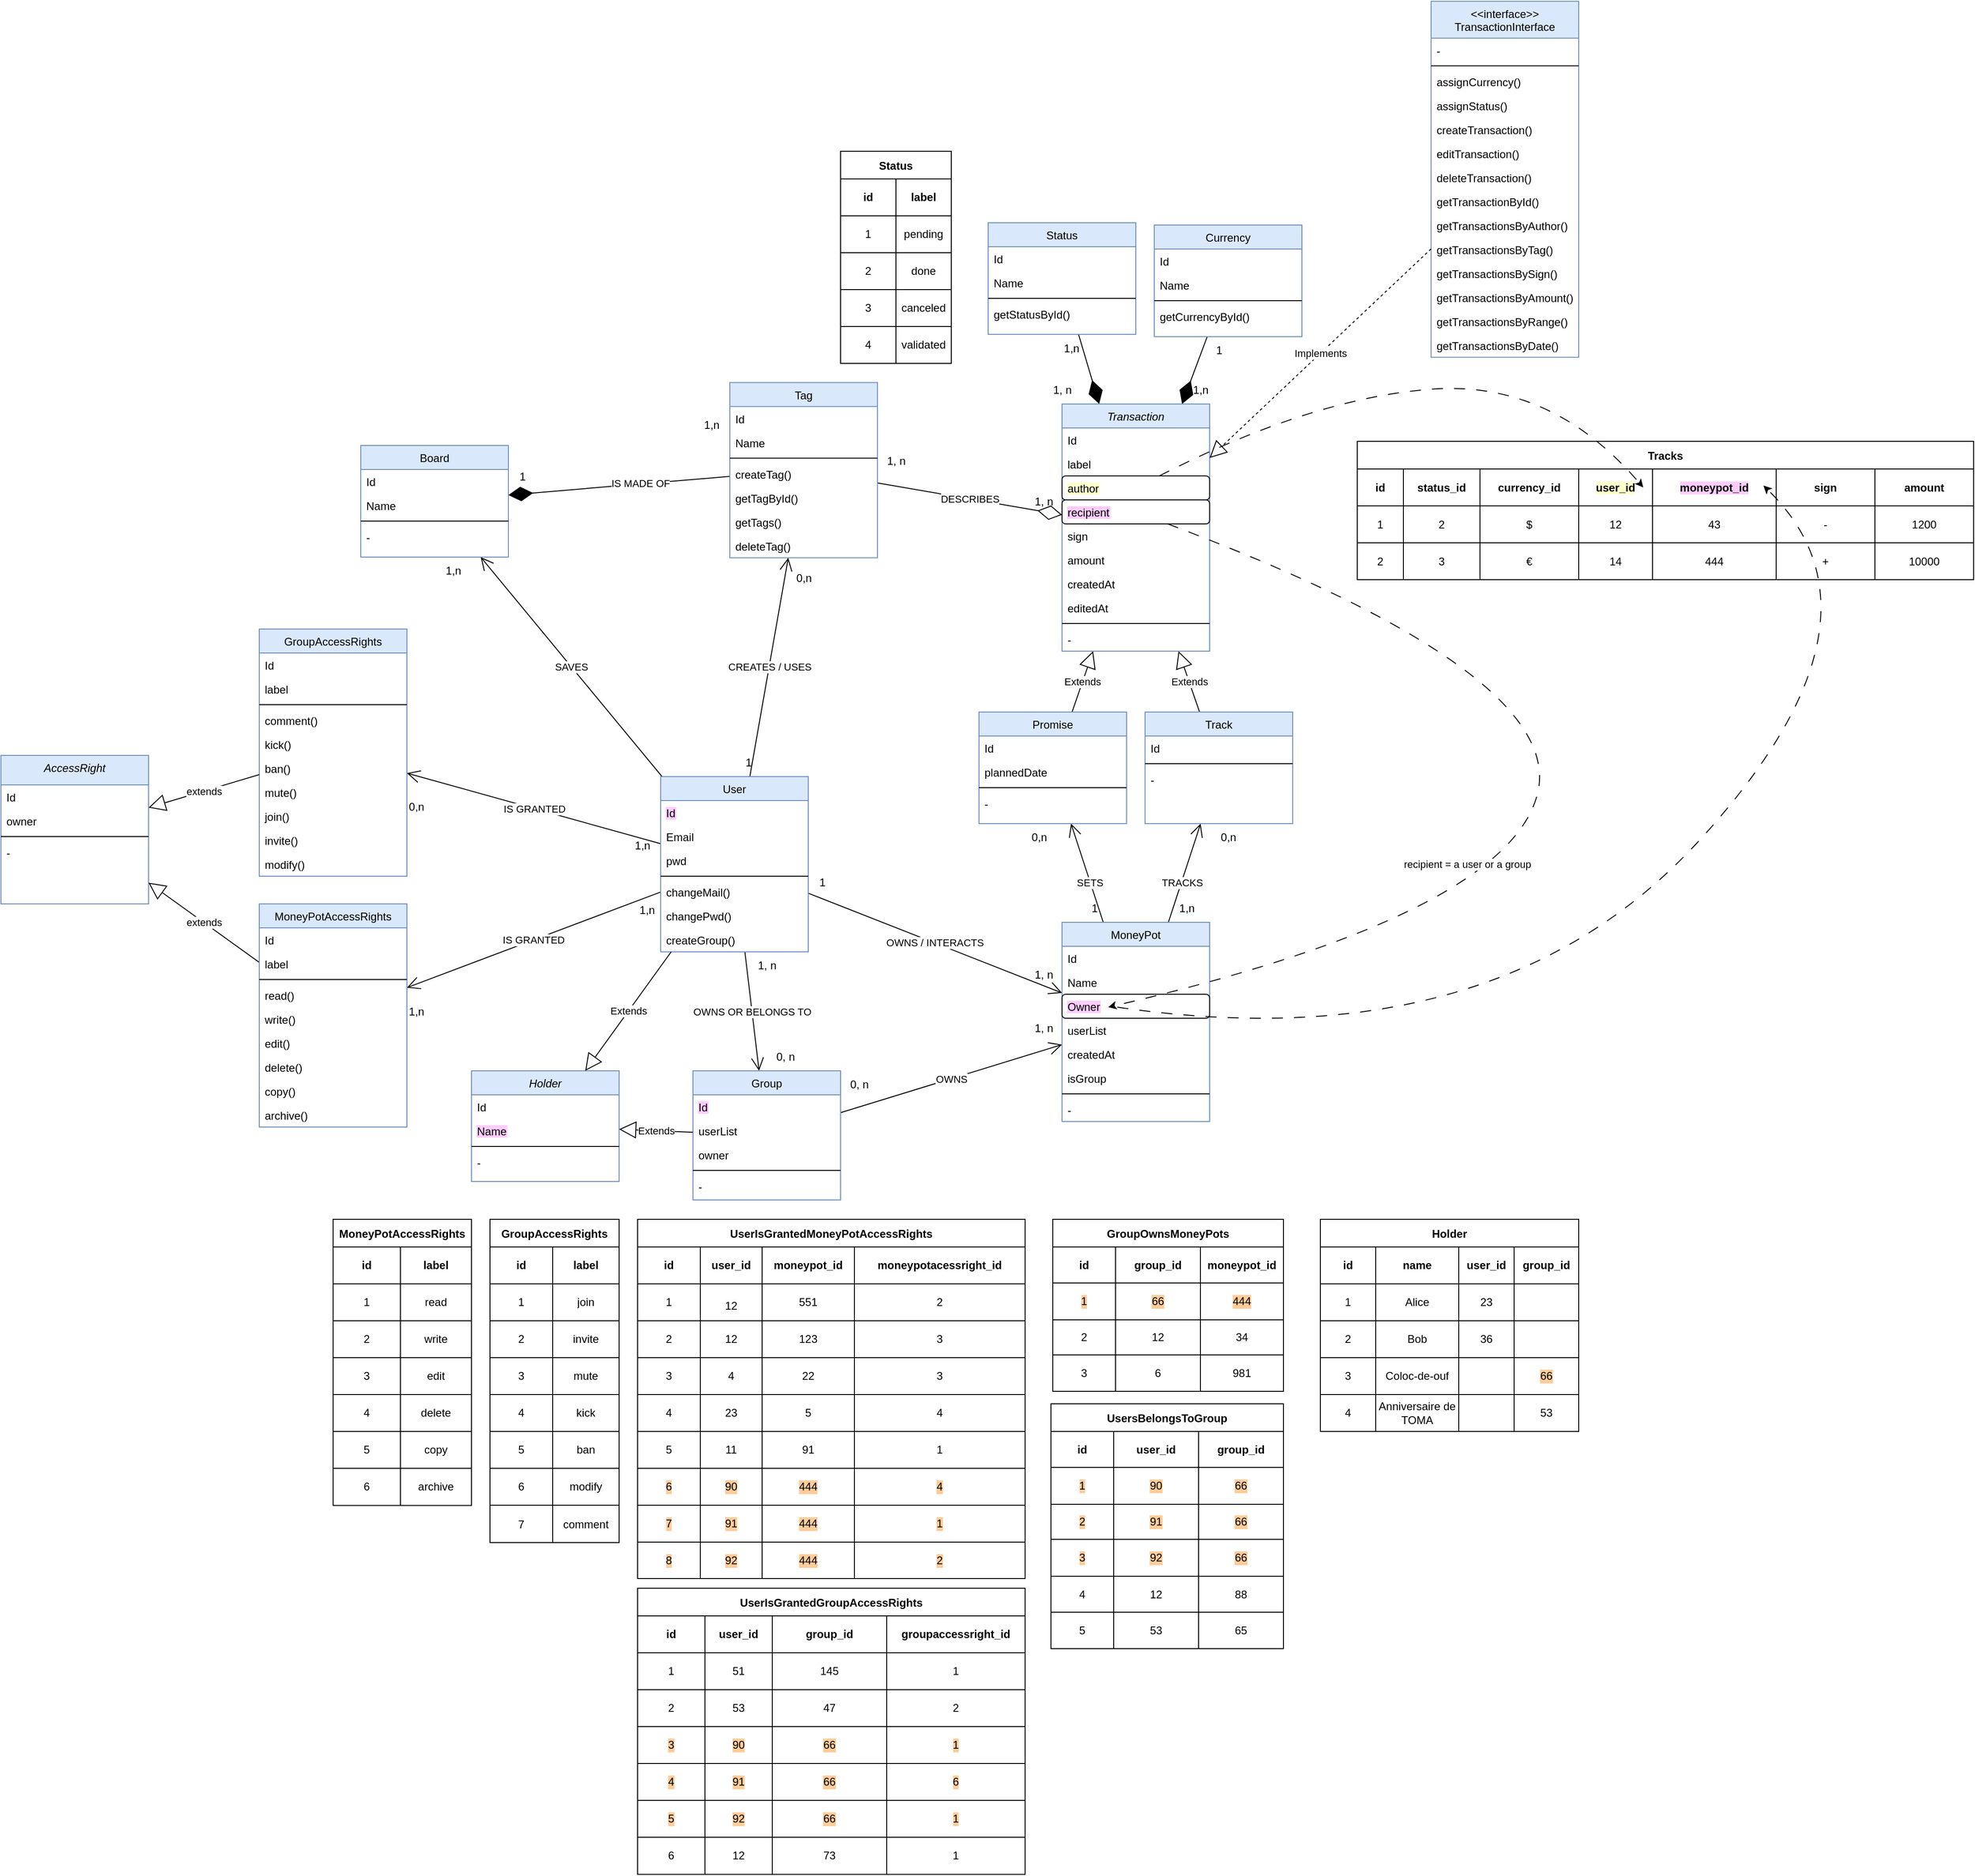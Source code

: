 <mxfile>
    <diagram id="Y34ItFUuPf6biSITxqD7" name="Page-1">
        <mxGraphModel dx="5058" dy="2785" grid="1" gridSize="10" guides="1" tooltips="1" connect="1" arrows="1" fold="1" page="1" pageScale="1" pageWidth="850" pageHeight="1100" math="0" shadow="0">
            <root>
                <mxCell id="0"/>
                <mxCell id="1" parent="0"/>
                <mxCell id="2" value="OWNS / INTERACTS" style="endArrow=open;endFill=1;endSize=12;html=1;rounded=1;flowAnimation=0;noJump=0;orthogonalLoop=0;" edge="1" parent="1" source="276" target="220">
                    <mxGeometry width="160" relative="1" as="geometry">
                        <mxPoint x="-1590" y="570" as="sourcePoint"/>
                        <mxPoint x="-1430" y="570" as="targetPoint"/>
                    </mxGeometry>
                </mxCell>
                <mxCell id="3" value="OWNS OR BELONGS TO" style="endArrow=open;endFill=1;endSize=12;html=1;rounded=1;flowAnimation=0;noJump=0;orthogonalLoop=0;" edge="1" parent="1" source="276" target="8">
                    <mxGeometry width="160" relative="1" as="geometry">
                        <mxPoint x="-1130" y="760.5" as="sourcePoint"/>
                        <mxPoint x="-970" y="760.5" as="targetPoint"/>
                    </mxGeometry>
                </mxCell>
                <mxCell id="4" value="OWNS" style="endArrow=open;endFill=1;endSize=12;html=1;rounded=1;flowAnimation=0;noJump=0;orthogonalLoop=0;" edge="1" parent="1" source="8" target="220">
                    <mxGeometry width="160" relative="1" as="geometry">
                        <mxPoint x="-1430.0" y="670.5" as="sourcePoint"/>
                        <mxPoint x="-1270.0" y="670.5" as="targetPoint"/>
                    </mxGeometry>
                </mxCell>
                <mxCell id="5" value="Extends" style="endArrow=block;endSize=16;endFill=0;html=1;" edge="1" parent="1" source="210" target="242">
                    <mxGeometry width="160" relative="1" as="geometry">
                        <mxPoint x="-910" y="540" as="sourcePoint"/>
                        <mxPoint x="-750" y="540" as="targetPoint"/>
                    </mxGeometry>
                </mxCell>
                <mxCell id="6" value="Extends" style="endArrow=block;endSize=16;endFill=0;html=1;" edge="1" parent="1" source="233" target="242">
                    <mxGeometry width="160" relative="1" as="geometry">
                        <mxPoint x="-909.667" y="610" as="sourcePoint"/>
                        <mxPoint x="-830.333" y="491" as="targetPoint"/>
                    </mxGeometry>
                </mxCell>
                <mxCell id="7" value="" style="group" vertex="1" connectable="0" parent="1">
                    <mxGeometry x="-1320" y="889" width="200" height="170" as="geometry"/>
                </mxCell>
                <mxCell id="8" value="Group" style="swimlane;fontStyle=0;align=center;verticalAlign=top;childLayout=stackLayout;horizontal=1;startSize=26;horizontalStack=0;resizeParent=1;resizeLast=0;collapsible=1;marginBottom=0;rounded=0;shadow=0;strokeWidth=1;glass=0;fillColor=#dae8fc;strokeColor=#6c8ebf;" vertex="1" parent="7">
                    <mxGeometry y="30" width="160" height="140" as="geometry">
                        <mxRectangle x="230" y="140" width="160" height="26" as="alternateBounds"/>
                    </mxGeometry>
                </mxCell>
                <mxCell id="9" value="Id" style="text;align=left;verticalAlign=top;spacingLeft=4;spacingRight=4;overflow=hidden;rotatable=0;points=[[0,0.5],[1,0.5]];portConstraint=eastwest;rounded=1;shadow=0;html=0;labelBackgroundColor=#FFCCFF;" vertex="1" parent="8">
                    <mxGeometry y="26" width="160" height="26" as="geometry"/>
                </mxCell>
                <mxCell id="10" value="userList" style="text;align=left;verticalAlign=top;spacingLeft=4;spacingRight=4;overflow=hidden;rotatable=0;points=[[0,0.5],[1,0.5]];portConstraint=eastwest;rounded=1;shadow=0;html=0;" vertex="1" parent="8">
                    <mxGeometry y="52" width="160" height="26" as="geometry"/>
                </mxCell>
                <mxCell id="11" value="owner" style="text;align=left;verticalAlign=top;spacingLeft=4;spacingRight=4;overflow=hidden;rotatable=0;points=[[0,0.5],[1,0.5]];portConstraint=eastwest;rounded=1;shadow=0;html=0;" vertex="1" parent="8">
                    <mxGeometry y="78" width="160" height="26" as="geometry"/>
                </mxCell>
                <mxCell id="12" value="" style="line;html=1;strokeWidth=1;align=left;verticalAlign=middle;spacingTop=-1;spacingLeft=3;spacingRight=3;rotatable=0;labelPosition=right;points=[];portConstraint=eastwest;rounded=1;" vertex="1" parent="8">
                    <mxGeometry y="104" width="160" height="8" as="geometry"/>
                </mxCell>
                <mxCell id="13" value="-" style="text;align=left;verticalAlign=top;spacingLeft=4;spacingRight=4;overflow=hidden;rotatable=0;points=[[0,0.5],[1,0.5]];portConstraint=eastwest;rounded=1;" vertex="1" parent="8">
                    <mxGeometry y="112" width="160" height="26" as="geometry"/>
                </mxCell>
                <mxCell id="14" value="0, n" style="text;html=1;align=center;verticalAlign=middle;resizable=0;points=[];autosize=1;strokeColor=none;fillColor=none;" vertex="1" parent="7">
                    <mxGeometry x="80" width="40" height="30" as="geometry"/>
                </mxCell>
                <mxCell id="15" value="0, n" style="text;html=1;align=center;verticalAlign=middle;resizable=0;points=[];autosize=1;strokeColor=none;fillColor=none;" vertex="1" parent="7">
                    <mxGeometry x="160" y="30" width="40" height="30" as="geometry"/>
                </mxCell>
                <mxCell id="16" value="" style="endArrow=open;endFill=1;endSize=12;html=1;rounded=1;" edge="1" parent="1" source="220" target="210">
                    <mxGeometry width="160" relative="1" as="geometry">
                        <mxPoint x="-1070" y="730" as="sourcePoint"/>
                        <mxPoint x="-907.407" y="680" as="targetPoint"/>
                    </mxGeometry>
                </mxCell>
                <mxCell id="17" value="SETS" style="edgeLabel;html=1;align=center;verticalAlign=middle;resizable=0;points=[];" vertex="1" connectable="0" parent="16">
                    <mxGeometry x="-0.179" y="1" relative="1" as="geometry">
                        <mxPoint as="offset"/>
                    </mxGeometry>
                </mxCell>
                <mxCell id="18" value="" style="endArrow=open;endFill=1;endSize=12;html=1;rounded=1;" edge="1" parent="1" source="220" target="233">
                    <mxGeometry width="160" relative="1" as="geometry">
                        <mxPoint x="-855.104" y="810" as="sourcePoint"/>
                        <mxPoint x="-772.593" y="680" as="targetPoint"/>
                    </mxGeometry>
                </mxCell>
                <mxCell id="19" value="TRACKS" style="edgeLabel;html=1;align=center;verticalAlign=middle;resizable=0;points=[];" vertex="1" connectable="0" parent="18">
                    <mxGeometry x="-0.201" relative="1" as="geometry">
                        <mxPoint as="offset"/>
                    </mxGeometry>
                </mxCell>
                <mxCell id="20" value="" style="endArrow=diamondThin;endFill=1;endSize=24;html=1;rounded=1;" edge="1" parent="1" source="289" target="242">
                    <mxGeometry width="160" relative="1" as="geometry">
                        <mxPoint x="-670" y="165.96" as="sourcePoint"/>
                        <mxPoint x="-510" y="165.96" as="targetPoint"/>
                    </mxGeometry>
                </mxCell>
                <mxCell id="21" value="DESCRIBES" style="endArrow=diamondThin;endFill=0;endSize=24;html=1;rounded=1;" edge="1" parent="1" source="260" target="242">
                    <mxGeometry width="160" relative="1" as="geometry">
                        <mxPoint x="-930" y="164.14" as="sourcePoint"/>
                        <mxPoint x="-770" y="164.14" as="targetPoint"/>
                    </mxGeometry>
                </mxCell>
                <mxCell id="22" value="" style="endArrow=diamondThin;endFill=1;endSize=24;html=1;rounded=1;" edge="1" parent="1" source="296" target="242">
                    <mxGeometry width="160" relative="1" as="geometry">
                        <mxPoint x="-680.207" y="131" as="sourcePoint"/>
                        <mxPoint x="-779.793" y="251" as="targetPoint"/>
                    </mxGeometry>
                </mxCell>
                <mxCell id="23" value="IS GRANTED" style="endArrow=open;endFill=1;endSize=12;html=1;rounded=1;flowAnimation=0;noJump=0;orthogonalLoop=0;" edge="1" parent="1" source="276" target="365">
                    <mxGeometry width="160" relative="1" as="geometry">
                        <mxPoint x="-1150" y="774.4" as="sourcePoint"/>
                        <mxPoint x="-910" y="850.6" as="targetPoint"/>
                    </mxGeometry>
                </mxCell>
                <mxCell id="24" value="IS GRANTED" style="endArrow=open;endFill=1;endSize=12;html=1;rounded=1;flowAnimation=0;noJump=0;orthogonalLoop=0;" edge="1" parent="1" source="276" target="410">
                    <mxGeometry width="160" relative="1" as="geometry">
                        <mxPoint x="-1310" y="749.125" as="sourcePoint"/>
                        <mxPoint x="-1470" y="749.375" as="targetPoint"/>
                    </mxGeometry>
                </mxCell>
                <mxCell id="25" value="MoneyPotAccessRights" style="shape=table;startSize=30;container=1;collapsible=0;childLayout=tableLayout;fontStyle=1;align=center;" vertex="1" parent="1">
                    <mxGeometry x="-1710" y="1080" width="150" height="310.25" as="geometry"/>
                </mxCell>
                <mxCell id="26" value="" style="shape=tableRow;horizontal=0;startSize=0;swimlaneHead=0;swimlaneBody=0;top=0;left=0;bottom=0;right=0;collapsible=0;dropTarget=0;fillColor=none;points=[[0,0.5],[1,0.5]];portConstraint=eastwest;" vertex="1" parent="25">
                    <mxGeometry y="30" width="150" height="40" as="geometry"/>
                </mxCell>
                <mxCell id="27" value="&lt;b&gt;id&lt;/b&gt;" style="shape=partialRectangle;html=1;whiteSpace=wrap;connectable=0;fillColor=none;top=0;left=0;bottom=0;right=0;overflow=hidden;" vertex="1" parent="26">
                    <mxGeometry width="73" height="40" as="geometry">
                        <mxRectangle width="73" height="40" as="alternateBounds"/>
                    </mxGeometry>
                </mxCell>
                <mxCell id="28" value="&lt;b&gt;label&lt;/b&gt;" style="shape=partialRectangle;html=1;whiteSpace=wrap;connectable=0;fillColor=none;top=0;left=0;bottom=0;right=0;overflow=hidden;" vertex="1" parent="26">
                    <mxGeometry x="73" width="77" height="40" as="geometry">
                        <mxRectangle width="77" height="40" as="alternateBounds"/>
                    </mxGeometry>
                </mxCell>
                <mxCell id="29" style="shape=tableRow;horizontal=0;startSize=0;swimlaneHead=0;swimlaneBody=0;top=0;left=0;bottom=0;right=0;collapsible=0;dropTarget=0;fillColor=none;points=[[0,0.5],[1,0.5]];portConstraint=eastwest;" vertex="1" parent="25">
                    <mxGeometry y="70" width="150" height="40" as="geometry"/>
                </mxCell>
                <mxCell id="30" value="1" style="shape=partialRectangle;html=1;whiteSpace=wrap;connectable=0;fillColor=none;top=0;left=0;bottom=0;right=0;overflow=hidden;" vertex="1" parent="29">
                    <mxGeometry width="73" height="40" as="geometry">
                        <mxRectangle width="73" height="40" as="alternateBounds"/>
                    </mxGeometry>
                </mxCell>
                <mxCell id="31" value="read" style="shape=partialRectangle;html=1;whiteSpace=wrap;connectable=0;fillColor=none;top=0;left=0;bottom=0;right=0;overflow=hidden;" vertex="1" parent="29">
                    <mxGeometry x="73" width="77" height="40" as="geometry">
                        <mxRectangle width="77" height="40" as="alternateBounds"/>
                    </mxGeometry>
                </mxCell>
                <mxCell id="32" value="" style="shape=tableRow;horizontal=0;startSize=0;swimlaneHead=0;swimlaneBody=0;top=0;left=0;bottom=0;right=0;collapsible=0;dropTarget=0;fillColor=none;points=[[0,0.5],[1,0.5]];portConstraint=eastwest;" vertex="1" parent="25">
                    <mxGeometry y="110" width="150" height="40" as="geometry"/>
                </mxCell>
                <mxCell id="33" value="2" style="shape=partialRectangle;html=1;whiteSpace=wrap;connectable=0;fillColor=none;top=0;left=0;bottom=0;right=0;overflow=hidden;" vertex="1" parent="32">
                    <mxGeometry width="73" height="40" as="geometry">
                        <mxRectangle width="73" height="40" as="alternateBounds"/>
                    </mxGeometry>
                </mxCell>
                <mxCell id="34" value="write" style="shape=partialRectangle;html=1;whiteSpace=wrap;connectable=0;fillColor=none;top=0;left=0;bottom=0;right=0;overflow=hidden;" vertex="1" parent="32">
                    <mxGeometry x="73" width="77" height="40" as="geometry">
                        <mxRectangle width="77" height="40" as="alternateBounds"/>
                    </mxGeometry>
                </mxCell>
                <mxCell id="35" value="" style="shape=tableRow;horizontal=0;startSize=0;swimlaneHead=0;swimlaneBody=0;top=0;left=0;bottom=0;right=0;collapsible=0;dropTarget=0;fillColor=none;points=[[0,0.5],[1,0.5]];portConstraint=eastwest;" vertex="1" parent="25">
                    <mxGeometry y="150" width="150" height="40" as="geometry"/>
                </mxCell>
                <mxCell id="36" value="3" style="shape=partialRectangle;html=1;whiteSpace=wrap;connectable=0;fillColor=none;top=0;left=0;bottom=0;right=0;overflow=hidden;" vertex="1" parent="35">
                    <mxGeometry width="73" height="40" as="geometry">
                        <mxRectangle width="73" height="40" as="alternateBounds"/>
                    </mxGeometry>
                </mxCell>
                <mxCell id="37" value="edit" style="shape=partialRectangle;html=1;whiteSpace=wrap;connectable=0;fillColor=none;top=0;left=0;bottom=0;right=0;overflow=hidden;" vertex="1" parent="35">
                    <mxGeometry x="73" width="77" height="40" as="geometry">
                        <mxRectangle width="77" height="40" as="alternateBounds"/>
                    </mxGeometry>
                </mxCell>
                <mxCell id="38" style="shape=tableRow;horizontal=0;startSize=0;swimlaneHead=0;swimlaneBody=0;top=0;left=0;bottom=0;right=0;collapsible=0;dropTarget=0;fillColor=none;points=[[0,0.5],[1,0.5]];portConstraint=eastwest;" vertex="1" parent="25">
                    <mxGeometry y="190" width="150" height="40" as="geometry"/>
                </mxCell>
                <mxCell id="39" value="4" style="shape=partialRectangle;html=1;whiteSpace=wrap;connectable=0;fillColor=none;top=0;left=0;bottom=0;right=0;overflow=hidden;" vertex="1" parent="38">
                    <mxGeometry width="73" height="40" as="geometry">
                        <mxRectangle width="73" height="40" as="alternateBounds"/>
                    </mxGeometry>
                </mxCell>
                <mxCell id="40" value="delete" style="shape=partialRectangle;html=1;whiteSpace=wrap;connectable=0;fillColor=none;top=0;left=0;bottom=0;right=0;overflow=hidden;" vertex="1" parent="38">
                    <mxGeometry x="73" width="77" height="40" as="geometry">
                        <mxRectangle width="77" height="40" as="alternateBounds"/>
                    </mxGeometry>
                </mxCell>
                <mxCell id="41" style="shape=tableRow;horizontal=0;startSize=0;swimlaneHead=0;swimlaneBody=0;top=0;left=0;bottom=0;right=0;collapsible=0;dropTarget=0;fillColor=none;points=[[0,0.5],[1,0.5]];portConstraint=eastwest;" vertex="1" parent="25">
                    <mxGeometry y="230" width="150" height="40" as="geometry"/>
                </mxCell>
                <mxCell id="42" value="5" style="shape=partialRectangle;html=1;whiteSpace=wrap;connectable=0;fillColor=none;top=0;left=0;bottom=0;right=0;overflow=hidden;" vertex="1" parent="41">
                    <mxGeometry width="73" height="40" as="geometry">
                        <mxRectangle width="73" height="40" as="alternateBounds"/>
                    </mxGeometry>
                </mxCell>
                <mxCell id="43" value="copy" style="shape=partialRectangle;html=1;whiteSpace=wrap;connectable=0;fillColor=none;top=0;left=0;bottom=0;right=0;overflow=hidden;" vertex="1" parent="41">
                    <mxGeometry x="73" width="77" height="40" as="geometry">
                        <mxRectangle width="77" height="40" as="alternateBounds"/>
                    </mxGeometry>
                </mxCell>
                <mxCell id="44" style="shape=tableRow;horizontal=0;startSize=0;swimlaneHead=0;swimlaneBody=0;top=0;left=0;bottom=0;right=0;collapsible=0;dropTarget=0;fillColor=none;points=[[0,0.5],[1,0.5]];portConstraint=eastwest;" vertex="1" parent="25">
                    <mxGeometry y="270" width="150" height="40" as="geometry"/>
                </mxCell>
                <mxCell id="45" value="6" style="shape=partialRectangle;html=1;whiteSpace=wrap;connectable=0;fillColor=none;top=0;left=0;bottom=0;right=0;overflow=hidden;" vertex="1" parent="44">
                    <mxGeometry width="73" height="40" as="geometry">
                        <mxRectangle width="73" height="40" as="alternateBounds"/>
                    </mxGeometry>
                </mxCell>
                <mxCell id="46" value="archive" style="shape=partialRectangle;html=1;whiteSpace=wrap;connectable=0;fillColor=none;top=0;left=0;bottom=0;right=0;overflow=hidden;" vertex="1" parent="44">
                    <mxGeometry x="73" width="77" height="40" as="geometry">
                        <mxRectangle width="77" height="40" as="alternateBounds"/>
                    </mxGeometry>
                </mxCell>
                <mxCell id="47" value="GroupAccessRights" style="shape=table;startSize=30;container=1;collapsible=0;childLayout=tableLayout;fontStyle=1;align=center;" vertex="1" parent="1">
                    <mxGeometry x="-1540" y="1080" width="140" height="350.5" as="geometry"/>
                </mxCell>
                <mxCell id="48" value="" style="shape=tableRow;horizontal=0;startSize=0;swimlaneHead=0;swimlaneBody=0;top=0;left=0;bottom=0;right=0;collapsible=0;dropTarget=0;fillColor=none;points=[[0,0.5],[1,0.5]];portConstraint=eastwest;" vertex="1" parent="47">
                    <mxGeometry y="30" width="140" height="40" as="geometry"/>
                </mxCell>
                <mxCell id="49" value="&lt;b&gt;id&lt;/b&gt;" style="shape=partialRectangle;html=1;whiteSpace=wrap;connectable=0;fillColor=none;top=0;left=0;bottom=0;right=0;overflow=hidden;" vertex="1" parent="48">
                    <mxGeometry width="68" height="40" as="geometry">
                        <mxRectangle width="68" height="40" as="alternateBounds"/>
                    </mxGeometry>
                </mxCell>
                <mxCell id="50" value="&lt;b&gt;label&lt;/b&gt;" style="shape=partialRectangle;html=1;whiteSpace=wrap;connectable=0;fillColor=none;top=0;left=0;bottom=0;right=0;overflow=hidden;" vertex="1" parent="48">
                    <mxGeometry x="68" width="72" height="40" as="geometry">
                        <mxRectangle width="72" height="40" as="alternateBounds"/>
                    </mxGeometry>
                </mxCell>
                <mxCell id="51" style="shape=tableRow;horizontal=0;startSize=0;swimlaneHead=0;swimlaneBody=0;top=0;left=0;bottom=0;right=0;collapsible=0;dropTarget=0;fillColor=none;points=[[0,0.5],[1,0.5]];portConstraint=eastwest;" vertex="1" parent="47">
                    <mxGeometry y="70" width="140" height="40" as="geometry"/>
                </mxCell>
                <mxCell id="52" value="1" style="shape=partialRectangle;html=1;whiteSpace=wrap;connectable=0;fillColor=none;top=0;left=0;bottom=0;right=0;overflow=hidden;" vertex="1" parent="51">
                    <mxGeometry width="68" height="40" as="geometry">
                        <mxRectangle width="68" height="40" as="alternateBounds"/>
                    </mxGeometry>
                </mxCell>
                <mxCell id="53" value="join" style="shape=partialRectangle;html=1;whiteSpace=wrap;connectable=0;fillColor=none;top=0;left=0;bottom=0;right=0;overflow=hidden;" vertex="1" parent="51">
                    <mxGeometry x="68" width="72" height="40" as="geometry">
                        <mxRectangle width="72" height="40" as="alternateBounds"/>
                    </mxGeometry>
                </mxCell>
                <mxCell id="54" value="" style="shape=tableRow;horizontal=0;startSize=0;swimlaneHead=0;swimlaneBody=0;top=0;left=0;bottom=0;right=0;collapsible=0;dropTarget=0;fillColor=none;points=[[0,0.5],[1,0.5]];portConstraint=eastwest;" vertex="1" parent="47">
                    <mxGeometry y="110" width="140" height="40" as="geometry"/>
                </mxCell>
                <mxCell id="55" value="2" style="shape=partialRectangle;html=1;whiteSpace=wrap;connectable=0;fillColor=none;top=0;left=0;bottom=0;right=0;overflow=hidden;" vertex="1" parent="54">
                    <mxGeometry width="68" height="40" as="geometry">
                        <mxRectangle width="68" height="40" as="alternateBounds"/>
                    </mxGeometry>
                </mxCell>
                <mxCell id="56" value="invite" style="shape=partialRectangle;html=1;whiteSpace=wrap;connectable=0;fillColor=none;top=0;left=0;bottom=0;right=0;overflow=hidden;" vertex="1" parent="54">
                    <mxGeometry x="68" width="72" height="40" as="geometry">
                        <mxRectangle width="72" height="40" as="alternateBounds"/>
                    </mxGeometry>
                </mxCell>
                <mxCell id="57" value="" style="shape=tableRow;horizontal=0;startSize=0;swimlaneHead=0;swimlaneBody=0;top=0;left=0;bottom=0;right=0;collapsible=0;dropTarget=0;fillColor=none;points=[[0,0.5],[1,0.5]];portConstraint=eastwest;" vertex="1" parent="47">
                    <mxGeometry y="150" width="140" height="40" as="geometry"/>
                </mxCell>
                <mxCell id="58" value="3" style="shape=partialRectangle;html=1;whiteSpace=wrap;connectable=0;fillColor=none;top=0;left=0;bottom=0;right=0;overflow=hidden;" vertex="1" parent="57">
                    <mxGeometry width="68" height="40" as="geometry">
                        <mxRectangle width="68" height="40" as="alternateBounds"/>
                    </mxGeometry>
                </mxCell>
                <mxCell id="59" value="mute" style="shape=partialRectangle;html=1;whiteSpace=wrap;connectable=0;fillColor=none;top=0;left=0;bottom=0;right=0;overflow=hidden;" vertex="1" parent="57">
                    <mxGeometry x="68" width="72" height="40" as="geometry">
                        <mxRectangle width="72" height="40" as="alternateBounds"/>
                    </mxGeometry>
                </mxCell>
                <mxCell id="60" style="shape=tableRow;horizontal=0;startSize=0;swimlaneHead=0;swimlaneBody=0;top=0;left=0;bottom=0;right=0;collapsible=0;dropTarget=0;fillColor=none;points=[[0,0.5],[1,0.5]];portConstraint=eastwest;" vertex="1" parent="47">
                    <mxGeometry y="190" width="140" height="40" as="geometry"/>
                </mxCell>
                <mxCell id="61" value="4" style="shape=partialRectangle;html=1;whiteSpace=wrap;connectable=0;fillColor=none;top=0;left=0;bottom=0;right=0;overflow=hidden;" vertex="1" parent="60">
                    <mxGeometry width="68" height="40" as="geometry">
                        <mxRectangle width="68" height="40" as="alternateBounds"/>
                    </mxGeometry>
                </mxCell>
                <mxCell id="62" value="kick" style="shape=partialRectangle;html=1;whiteSpace=wrap;connectable=0;fillColor=none;top=0;left=0;bottom=0;right=0;overflow=hidden;" vertex="1" parent="60">
                    <mxGeometry x="68" width="72" height="40" as="geometry">
                        <mxRectangle width="72" height="40" as="alternateBounds"/>
                    </mxGeometry>
                </mxCell>
                <mxCell id="63" style="shape=tableRow;horizontal=0;startSize=0;swimlaneHead=0;swimlaneBody=0;top=0;left=0;bottom=0;right=0;collapsible=0;dropTarget=0;fillColor=none;points=[[0,0.5],[1,0.5]];portConstraint=eastwest;" vertex="1" parent="47">
                    <mxGeometry y="230" width="140" height="40" as="geometry"/>
                </mxCell>
                <mxCell id="64" value="5" style="shape=partialRectangle;html=1;whiteSpace=wrap;connectable=0;fillColor=none;top=0;left=0;bottom=0;right=0;overflow=hidden;" vertex="1" parent="63">
                    <mxGeometry width="68" height="40" as="geometry">
                        <mxRectangle width="68" height="40" as="alternateBounds"/>
                    </mxGeometry>
                </mxCell>
                <mxCell id="65" value="ban" style="shape=partialRectangle;html=1;whiteSpace=wrap;connectable=0;fillColor=none;top=0;left=0;bottom=0;right=0;overflow=hidden;" vertex="1" parent="63">
                    <mxGeometry x="68" width="72" height="40" as="geometry">
                        <mxRectangle width="72" height="40" as="alternateBounds"/>
                    </mxGeometry>
                </mxCell>
                <mxCell id="66" style="shape=tableRow;horizontal=0;startSize=0;swimlaneHead=0;swimlaneBody=0;top=0;left=0;bottom=0;right=0;collapsible=0;dropTarget=0;fillColor=none;points=[[0,0.5],[1,0.5]];portConstraint=eastwest;" vertex="1" parent="47">
                    <mxGeometry y="270" width="140" height="40" as="geometry"/>
                </mxCell>
                <mxCell id="67" value="6" style="shape=partialRectangle;html=1;whiteSpace=wrap;connectable=0;fillColor=none;top=0;left=0;bottom=0;right=0;overflow=hidden;" vertex="1" parent="66">
                    <mxGeometry width="68" height="40" as="geometry">
                        <mxRectangle width="68" height="40" as="alternateBounds"/>
                    </mxGeometry>
                </mxCell>
                <mxCell id="68" value="modify" style="shape=partialRectangle;html=1;whiteSpace=wrap;connectable=0;fillColor=none;top=0;left=0;bottom=0;right=0;overflow=hidden;" vertex="1" parent="66">
                    <mxGeometry x="68" width="72" height="40" as="geometry">
                        <mxRectangle width="72" height="40" as="alternateBounds"/>
                    </mxGeometry>
                </mxCell>
                <mxCell id="69" style="shape=tableRow;horizontal=0;startSize=0;swimlaneHead=0;swimlaneBody=0;top=0;left=0;bottom=0;right=0;collapsible=0;dropTarget=0;fillColor=none;points=[[0,0.5],[1,0.5]];portConstraint=eastwest;" vertex="1" parent="47">
                    <mxGeometry y="310" width="140" height="41" as="geometry"/>
                </mxCell>
                <mxCell id="70" value="7" style="shape=partialRectangle;html=1;whiteSpace=wrap;connectable=0;fillColor=none;top=0;left=0;bottom=0;right=0;overflow=hidden;" vertex="1" parent="69">
                    <mxGeometry width="68" height="41" as="geometry">
                        <mxRectangle width="68" height="41" as="alternateBounds"/>
                    </mxGeometry>
                </mxCell>
                <mxCell id="71" value="comment" style="shape=partialRectangle;html=1;whiteSpace=wrap;connectable=0;fillColor=none;top=0;left=0;bottom=0;right=0;overflow=hidden;" vertex="1" parent="69">
                    <mxGeometry x="68" width="72" height="41" as="geometry">
                        <mxRectangle width="72" height="41" as="alternateBounds"/>
                    </mxGeometry>
                </mxCell>
                <mxCell id="72" value="UserIsGrantedMoneyPotAccessRights" style="shape=table;startSize=30;container=1;collapsible=0;childLayout=tableLayout;fontStyle=1;align=center;" vertex="1" parent="1">
                    <mxGeometry x="-1380" y="1080" width="420" height="389.5" as="geometry"/>
                </mxCell>
                <mxCell id="73" value="" style="shape=tableRow;horizontal=0;startSize=0;swimlaneHead=0;swimlaneBody=0;top=0;left=0;bottom=0;right=0;collapsible=0;dropTarget=0;fillColor=none;points=[[0,0.5],[1,0.5]];portConstraint=eastwest;" vertex="1" parent="72">
                    <mxGeometry y="30" width="420" height="40" as="geometry"/>
                </mxCell>
                <mxCell id="74" value="&lt;b&gt;id&lt;/b&gt;" style="shape=partialRectangle;html=1;whiteSpace=wrap;connectable=0;fillColor=none;top=0;left=0;bottom=0;right=0;overflow=hidden;" vertex="1" parent="73">
                    <mxGeometry width="68" height="40" as="geometry">
                        <mxRectangle width="68" height="40" as="alternateBounds"/>
                    </mxGeometry>
                </mxCell>
                <mxCell id="75" value="&lt;b&gt;user_id&lt;/b&gt;" style="shape=partialRectangle;html=1;whiteSpace=wrap;connectable=0;fillColor=none;top=0;left=0;bottom=0;right=0;overflow=hidden;" vertex="1" parent="73">
                    <mxGeometry x="68" width="67" height="40" as="geometry">
                        <mxRectangle width="67" height="40" as="alternateBounds"/>
                    </mxGeometry>
                </mxCell>
                <mxCell id="76" value="moneypot_id" style="shape=partialRectangle;html=1;whiteSpace=wrap;connectable=0;fillColor=none;top=0;left=0;bottom=0;right=0;overflow=hidden;fontStyle=1" vertex="1" parent="73">
                    <mxGeometry x="135" width="100" height="40" as="geometry">
                        <mxRectangle width="100" height="40" as="alternateBounds"/>
                    </mxGeometry>
                </mxCell>
                <mxCell id="77" value="moneypotacessright_id" style="shape=partialRectangle;html=1;whiteSpace=wrap;connectable=0;fillColor=none;top=0;left=0;bottom=0;right=0;overflow=hidden;fontStyle=1" vertex="1" parent="73">
                    <mxGeometry x="235" width="185" height="40" as="geometry">
                        <mxRectangle width="185" height="40" as="alternateBounds"/>
                    </mxGeometry>
                </mxCell>
                <mxCell id="78" style="shape=tableRow;horizontal=0;startSize=0;swimlaneHead=0;swimlaneBody=0;top=0;left=0;bottom=0;right=0;collapsible=0;dropTarget=0;fillColor=none;points=[[0,0.5],[1,0.5]];portConstraint=eastwest;" vertex="1" parent="72">
                    <mxGeometry y="70" width="420" height="40" as="geometry"/>
                </mxCell>
                <mxCell id="79" value="1" style="shape=partialRectangle;html=1;whiteSpace=wrap;connectable=0;fillColor=none;top=0;left=0;bottom=0;right=0;overflow=hidden;" vertex="1" parent="78">
                    <mxGeometry width="68" height="40" as="geometry">
                        <mxRectangle width="68" height="40" as="alternateBounds"/>
                    </mxGeometry>
                </mxCell>
                <mxCell id="80" value="&#10;&lt;span style=&quot;color: rgb(0, 0, 0); font-family: Helvetica; font-size: 12px; font-style: normal; font-variant-ligatures: normal; font-variant-caps: normal; font-weight: 400; letter-spacing: normal; orphans: 2; text-align: center; text-indent: 0px; text-transform: none; widows: 2; word-spacing: 0px; -webkit-text-stroke-width: 0px; background-color: rgb(251, 251, 251); text-decoration-thickness: initial; text-decoration-style: initial; text-decoration-color: initial; float: none; display: inline !important;&quot;&gt;12&lt;/span&gt;&#10;&#10;" style="shape=partialRectangle;html=1;whiteSpace=wrap;connectable=0;fillColor=none;top=0;left=0;bottom=0;right=0;overflow=hidden;" vertex="1" parent="78">
                    <mxGeometry x="68" width="67" height="40" as="geometry">
                        <mxRectangle width="67" height="40" as="alternateBounds"/>
                    </mxGeometry>
                </mxCell>
                <mxCell id="81" value="551" style="shape=partialRectangle;html=1;whiteSpace=wrap;connectable=0;fillColor=none;top=0;left=0;bottom=0;right=0;overflow=hidden;" vertex="1" parent="78">
                    <mxGeometry x="135" width="100" height="40" as="geometry">
                        <mxRectangle width="100" height="40" as="alternateBounds"/>
                    </mxGeometry>
                </mxCell>
                <mxCell id="82" value="2" style="shape=partialRectangle;html=1;whiteSpace=wrap;connectable=0;fillColor=none;top=0;left=0;bottom=0;right=0;overflow=hidden;" vertex="1" parent="78">
                    <mxGeometry x="235" width="185" height="40" as="geometry">
                        <mxRectangle width="185" height="40" as="alternateBounds"/>
                    </mxGeometry>
                </mxCell>
                <mxCell id="83" value="" style="shape=tableRow;horizontal=0;startSize=0;swimlaneHead=0;swimlaneBody=0;top=0;left=0;bottom=0;right=0;collapsible=0;dropTarget=0;fillColor=none;points=[[0,0.5],[1,0.5]];portConstraint=eastwest;" vertex="1" parent="72">
                    <mxGeometry y="110" width="420" height="40" as="geometry"/>
                </mxCell>
                <mxCell id="84" value="2" style="shape=partialRectangle;html=1;whiteSpace=wrap;connectable=0;fillColor=none;top=0;left=0;bottom=0;right=0;overflow=hidden;" vertex="1" parent="83">
                    <mxGeometry width="68" height="40" as="geometry">
                        <mxRectangle width="68" height="40" as="alternateBounds"/>
                    </mxGeometry>
                </mxCell>
                <mxCell id="85" value="12" style="shape=partialRectangle;html=1;whiteSpace=wrap;connectable=0;fillColor=none;top=0;left=0;bottom=0;right=0;overflow=hidden;" vertex="1" parent="83">
                    <mxGeometry x="68" width="67" height="40" as="geometry">
                        <mxRectangle width="67" height="40" as="alternateBounds"/>
                    </mxGeometry>
                </mxCell>
                <mxCell id="86" value="123" style="shape=partialRectangle;html=1;whiteSpace=wrap;connectable=0;fillColor=none;top=0;left=0;bottom=0;right=0;overflow=hidden;" vertex="1" parent="83">
                    <mxGeometry x="135" width="100" height="40" as="geometry">
                        <mxRectangle width="100" height="40" as="alternateBounds"/>
                    </mxGeometry>
                </mxCell>
                <mxCell id="87" value="3" style="shape=partialRectangle;html=1;whiteSpace=wrap;connectable=0;fillColor=none;top=0;left=0;bottom=0;right=0;overflow=hidden;" vertex="1" parent="83">
                    <mxGeometry x="235" width="185" height="40" as="geometry">
                        <mxRectangle width="185" height="40" as="alternateBounds"/>
                    </mxGeometry>
                </mxCell>
                <mxCell id="88" value="" style="shape=tableRow;horizontal=0;startSize=0;swimlaneHead=0;swimlaneBody=0;top=0;left=0;bottom=0;right=0;collapsible=0;dropTarget=0;fillColor=none;points=[[0,0.5],[1,0.5]];portConstraint=eastwest;" vertex="1" parent="72">
                    <mxGeometry y="150" width="420" height="40" as="geometry"/>
                </mxCell>
                <mxCell id="89" value="3" style="shape=partialRectangle;html=1;whiteSpace=wrap;connectable=0;fillColor=none;top=0;left=0;bottom=0;right=0;overflow=hidden;" vertex="1" parent="88">
                    <mxGeometry width="68" height="40" as="geometry">
                        <mxRectangle width="68" height="40" as="alternateBounds"/>
                    </mxGeometry>
                </mxCell>
                <mxCell id="90" value="4" style="shape=partialRectangle;html=1;whiteSpace=wrap;connectable=0;fillColor=none;top=0;left=0;bottom=0;right=0;overflow=hidden;" vertex="1" parent="88">
                    <mxGeometry x="68" width="67" height="40" as="geometry">
                        <mxRectangle width="67" height="40" as="alternateBounds"/>
                    </mxGeometry>
                </mxCell>
                <mxCell id="91" value="22" style="shape=partialRectangle;html=1;whiteSpace=wrap;connectable=0;fillColor=none;top=0;left=0;bottom=0;right=0;overflow=hidden;" vertex="1" parent="88">
                    <mxGeometry x="135" width="100" height="40" as="geometry">
                        <mxRectangle width="100" height="40" as="alternateBounds"/>
                    </mxGeometry>
                </mxCell>
                <mxCell id="92" value="3" style="shape=partialRectangle;html=1;whiteSpace=wrap;connectable=0;fillColor=none;top=0;left=0;bottom=0;right=0;overflow=hidden;" vertex="1" parent="88">
                    <mxGeometry x="235" width="185" height="40" as="geometry">
                        <mxRectangle width="185" height="40" as="alternateBounds"/>
                    </mxGeometry>
                </mxCell>
                <mxCell id="93" style="shape=tableRow;horizontal=0;startSize=0;swimlaneHead=0;swimlaneBody=0;top=0;left=0;bottom=0;right=0;collapsible=0;dropTarget=0;fillColor=none;points=[[0,0.5],[1,0.5]];portConstraint=eastwest;" vertex="1" parent="72">
                    <mxGeometry y="190" width="420" height="40" as="geometry"/>
                </mxCell>
                <mxCell id="94" value="4" style="shape=partialRectangle;html=1;whiteSpace=wrap;connectable=0;fillColor=none;top=0;left=0;bottom=0;right=0;overflow=hidden;" vertex="1" parent="93">
                    <mxGeometry width="68" height="40" as="geometry">
                        <mxRectangle width="68" height="40" as="alternateBounds"/>
                    </mxGeometry>
                </mxCell>
                <mxCell id="95" value="23" style="shape=partialRectangle;html=1;whiteSpace=wrap;connectable=0;fillColor=none;top=0;left=0;bottom=0;right=0;overflow=hidden;" vertex="1" parent="93">
                    <mxGeometry x="68" width="67" height="40" as="geometry">
                        <mxRectangle width="67" height="40" as="alternateBounds"/>
                    </mxGeometry>
                </mxCell>
                <mxCell id="96" value="5" style="shape=partialRectangle;html=1;whiteSpace=wrap;connectable=0;fillColor=none;top=0;left=0;bottom=0;right=0;overflow=hidden;" vertex="1" parent="93">
                    <mxGeometry x="135" width="100" height="40" as="geometry">
                        <mxRectangle width="100" height="40" as="alternateBounds"/>
                    </mxGeometry>
                </mxCell>
                <mxCell id="97" value="4" style="shape=partialRectangle;html=1;whiteSpace=wrap;connectable=0;fillColor=none;top=0;left=0;bottom=0;right=0;overflow=hidden;" vertex="1" parent="93">
                    <mxGeometry x="235" width="185" height="40" as="geometry">
                        <mxRectangle width="185" height="40" as="alternateBounds"/>
                    </mxGeometry>
                </mxCell>
                <mxCell id="98" style="shape=tableRow;horizontal=0;startSize=0;swimlaneHead=0;swimlaneBody=0;top=0;left=0;bottom=0;right=0;collapsible=0;dropTarget=0;fillColor=none;points=[[0,0.5],[1,0.5]];portConstraint=eastwest;" vertex="1" parent="72">
                    <mxGeometry y="230" width="420" height="40" as="geometry"/>
                </mxCell>
                <mxCell id="99" value="5" style="shape=partialRectangle;html=1;whiteSpace=wrap;connectable=0;fillColor=none;top=0;left=0;bottom=0;right=0;overflow=hidden;" vertex="1" parent="98">
                    <mxGeometry width="68" height="40" as="geometry">
                        <mxRectangle width="68" height="40" as="alternateBounds"/>
                    </mxGeometry>
                </mxCell>
                <mxCell id="100" value="11" style="shape=partialRectangle;html=1;whiteSpace=wrap;connectable=0;fillColor=none;top=0;left=0;bottom=0;right=0;overflow=hidden;" vertex="1" parent="98">
                    <mxGeometry x="68" width="67" height="40" as="geometry">
                        <mxRectangle width="67" height="40" as="alternateBounds"/>
                    </mxGeometry>
                </mxCell>
                <mxCell id="101" value="91" style="shape=partialRectangle;html=1;whiteSpace=wrap;connectable=0;fillColor=none;top=0;left=0;bottom=0;right=0;overflow=hidden;" vertex="1" parent="98">
                    <mxGeometry x="135" width="100" height="40" as="geometry">
                        <mxRectangle width="100" height="40" as="alternateBounds"/>
                    </mxGeometry>
                </mxCell>
                <mxCell id="102" value="1" style="shape=partialRectangle;html=1;whiteSpace=wrap;connectable=0;fillColor=none;top=0;left=0;bottom=0;right=0;overflow=hidden;" vertex="1" parent="98">
                    <mxGeometry x="235" width="185" height="40" as="geometry">
                        <mxRectangle width="185" height="40" as="alternateBounds"/>
                    </mxGeometry>
                </mxCell>
                <mxCell id="103" style="shape=tableRow;horizontal=0;startSize=0;swimlaneHead=0;swimlaneBody=0;top=0;left=0;bottom=0;right=0;collapsible=0;dropTarget=0;fillColor=none;points=[[0,0.5],[1,0.5]];portConstraint=eastwest;" vertex="1" parent="72">
                    <mxGeometry y="270" width="420" height="40" as="geometry"/>
                </mxCell>
                <mxCell id="104" value="6" style="shape=partialRectangle;html=1;connectable=0;top=0;left=0;bottom=0;right=0;overflow=hidden;fillStyle=solid;shadow=0;fillColor=none;strokeColor=#d79b00;strokeWidth=2;fontStyle=0;align=center;labelBackgroundColor=#FFCC99;labelBorderColor=none;whiteSpace=wrap;" vertex="1" parent="103">
                    <mxGeometry width="68" height="40" as="geometry">
                        <mxRectangle width="68" height="40" as="alternateBounds"/>
                    </mxGeometry>
                </mxCell>
                <mxCell id="105" value="90" style="shape=partialRectangle;html=1;connectable=0;top=0;left=0;bottom=0;right=0;overflow=hidden;fillStyle=solid;shadow=0;fillColor=none;strokeColor=#d79b00;strokeWidth=2;fontStyle=0;align=center;labelBackgroundColor=#FFCC99;labelBorderColor=none;whiteSpace=wrap;" vertex="1" parent="103">
                    <mxGeometry x="68" width="67" height="40" as="geometry">
                        <mxRectangle width="67" height="40" as="alternateBounds"/>
                    </mxGeometry>
                </mxCell>
                <mxCell id="106" value="444" style="shape=partialRectangle;html=1;connectable=0;top=0;left=0;bottom=0;right=0;overflow=hidden;fillStyle=solid;shadow=0;fillColor=none;strokeColor=#d79b00;strokeWidth=2;fontStyle=0;align=center;labelBackgroundColor=#FFCC99;labelBorderColor=none;whiteSpace=wrap;" vertex="1" parent="103">
                    <mxGeometry x="135" width="100" height="40" as="geometry">
                        <mxRectangle width="100" height="40" as="alternateBounds"/>
                    </mxGeometry>
                </mxCell>
                <mxCell id="107" value="4" style="shape=partialRectangle;html=1;connectable=0;top=0;left=0;bottom=0;right=0;overflow=hidden;fillStyle=solid;shadow=0;fillColor=none;strokeColor=#d79b00;strokeWidth=2;fontStyle=0;align=center;labelBackgroundColor=#FFCC99;labelBorderColor=none;whiteSpace=wrap;" vertex="1" parent="103">
                    <mxGeometry x="235" width="185" height="40" as="geometry">
                        <mxRectangle width="185" height="40" as="alternateBounds"/>
                    </mxGeometry>
                </mxCell>
                <mxCell id="108" style="shape=tableRow;horizontal=0;startSize=0;swimlaneHead=0;swimlaneBody=0;top=0;left=0;bottom=0;right=0;collapsible=0;dropTarget=0;fillColor=none;points=[[0,0.5],[1,0.5]];portConstraint=eastwest;" vertex="1" parent="72">
                    <mxGeometry y="310" width="420" height="40" as="geometry"/>
                </mxCell>
                <mxCell id="109" value="7" style="shape=partialRectangle;html=1;connectable=0;top=0;left=0;bottom=0;right=0;overflow=hidden;fillStyle=solid;shadow=0;fillColor=none;strokeColor=#d79b00;strokeWidth=2;fontStyle=0;align=center;labelBackgroundColor=#FFCC99;labelBorderColor=none;whiteSpace=wrap;" vertex="1" parent="108">
                    <mxGeometry width="68" height="40" as="geometry">
                        <mxRectangle width="68" height="40" as="alternateBounds"/>
                    </mxGeometry>
                </mxCell>
                <mxCell id="110" value="91" style="shape=partialRectangle;html=1;connectable=0;top=0;left=0;bottom=0;right=0;overflow=hidden;fillStyle=solid;shadow=0;fillColor=none;strokeColor=#d79b00;strokeWidth=2;fontStyle=0;align=center;labelBackgroundColor=#FFCC99;labelBorderColor=none;whiteSpace=wrap;" vertex="1" parent="108">
                    <mxGeometry x="68" width="67" height="40" as="geometry">
                        <mxRectangle width="67" height="40" as="alternateBounds"/>
                    </mxGeometry>
                </mxCell>
                <mxCell id="111" value="444" style="shape=partialRectangle;html=1;connectable=0;top=0;left=0;bottom=0;right=0;overflow=hidden;fillStyle=solid;shadow=0;fillColor=none;strokeColor=#d79b00;strokeWidth=2;fontStyle=0;align=center;labelBackgroundColor=#FFCC99;labelBorderColor=none;whiteSpace=wrap;" vertex="1" parent="108">
                    <mxGeometry x="135" width="100" height="40" as="geometry">
                        <mxRectangle width="100" height="40" as="alternateBounds"/>
                    </mxGeometry>
                </mxCell>
                <mxCell id="112" value="1" style="shape=partialRectangle;html=1;connectable=0;top=0;left=0;bottom=0;right=0;overflow=hidden;fillStyle=solid;shadow=0;fillColor=none;strokeColor=#d79b00;strokeWidth=2;fontStyle=0;align=center;labelBackgroundColor=#FFCC99;labelBorderColor=none;whiteSpace=wrap;" vertex="1" parent="108">
                    <mxGeometry x="235" width="185" height="40" as="geometry">
                        <mxRectangle width="185" height="40" as="alternateBounds"/>
                    </mxGeometry>
                </mxCell>
                <mxCell id="113" style="shape=tableRow;horizontal=0;startSize=0;swimlaneHead=0;swimlaneBody=0;top=0;left=0;bottom=0;right=0;collapsible=0;dropTarget=0;fillColor=none;points=[[0,0.5],[1,0.5]];portConstraint=eastwest;" vertex="1" parent="72">
                    <mxGeometry y="350" width="420" height="40" as="geometry"/>
                </mxCell>
                <mxCell id="114" value="8" style="shape=partialRectangle;html=1;connectable=0;top=0;left=0;bottom=0;right=0;overflow=hidden;fillStyle=solid;shadow=0;fillColor=none;strokeColor=#d79b00;strokeWidth=2;fontStyle=0;align=center;labelBackgroundColor=#FFCC99;labelBorderColor=none;whiteSpace=wrap;" vertex="1" parent="113">
                    <mxGeometry width="68" height="40" as="geometry">
                        <mxRectangle width="68" height="40" as="alternateBounds"/>
                    </mxGeometry>
                </mxCell>
                <mxCell id="115" value="92" style="shape=partialRectangle;html=1;connectable=0;top=0;left=0;bottom=0;right=0;overflow=hidden;fillStyle=solid;shadow=0;fillColor=none;strokeColor=#d79b00;strokeWidth=2;fontStyle=0;align=center;labelBackgroundColor=#FFCC99;labelBorderColor=none;whiteSpace=wrap;" vertex="1" parent="113">
                    <mxGeometry x="68" width="67" height="40" as="geometry">
                        <mxRectangle width="67" height="40" as="alternateBounds"/>
                    </mxGeometry>
                </mxCell>
                <mxCell id="116" value="444" style="shape=partialRectangle;html=1;connectable=0;top=0;left=0;bottom=0;right=0;overflow=hidden;fillStyle=solid;shadow=0;fillColor=none;strokeColor=#d79b00;strokeWidth=2;fontStyle=0;align=center;labelBackgroundColor=#FFCC99;labelBorderColor=none;whiteSpace=wrap;" vertex="1" parent="113">
                    <mxGeometry x="135" width="100" height="40" as="geometry">
                        <mxRectangle width="100" height="40" as="alternateBounds"/>
                    </mxGeometry>
                </mxCell>
                <mxCell id="117" value="2" style="shape=partialRectangle;html=1;connectable=0;top=0;left=0;bottom=0;right=0;overflow=hidden;fillStyle=solid;shadow=0;fillColor=none;strokeColor=#d79b00;strokeWidth=2;fontStyle=0;align=center;labelBackgroundColor=#FFCC99;labelBorderColor=none;whiteSpace=wrap;" vertex="1" parent="113">
                    <mxGeometry x="235" width="185" height="40" as="geometry">
                        <mxRectangle width="185" height="40" as="alternateBounds"/>
                    </mxGeometry>
                </mxCell>
                <mxCell id="118" value="GroupOwnsMoneyPots" style="shape=table;startSize=30;container=1;collapsible=0;childLayout=tableLayout;fontStyle=1;align=center;" vertex="1" parent="1">
                    <mxGeometry x="-930" y="1080" width="250" height="186.5" as="geometry"/>
                </mxCell>
                <mxCell id="119" value="" style="shape=tableRow;horizontal=0;startSize=0;swimlaneHead=0;swimlaneBody=0;top=0;left=0;bottom=0;right=0;collapsible=0;dropTarget=0;fillColor=none;points=[[0,0.5],[1,0.5]];portConstraint=eastwest;" vertex="1" parent="118">
                    <mxGeometry y="30" width="250" height="39" as="geometry"/>
                </mxCell>
                <mxCell id="120" value="&lt;b&gt;id&lt;/b&gt;" style="shape=partialRectangle;html=1;whiteSpace=wrap;connectable=0;fillColor=none;top=0;left=0;bottom=0;right=0;overflow=hidden;" vertex="1" parent="119">
                    <mxGeometry width="68" height="39" as="geometry">
                        <mxRectangle width="68" height="39" as="alternateBounds"/>
                    </mxGeometry>
                </mxCell>
                <mxCell id="121" value="&lt;b&gt;group_id&lt;/b&gt;" style="shape=partialRectangle;html=1;whiteSpace=wrap;connectable=0;fillColor=none;top=0;left=0;bottom=0;right=0;overflow=hidden;" vertex="1" parent="119">
                    <mxGeometry x="68" width="92" height="39" as="geometry">
                        <mxRectangle width="92" height="39" as="alternateBounds"/>
                    </mxGeometry>
                </mxCell>
                <mxCell id="122" value="&lt;b&gt;moneypot_id&lt;/b&gt;" style="shape=partialRectangle;html=1;whiteSpace=wrap;connectable=0;fillColor=none;top=0;left=0;bottom=0;right=0;overflow=hidden;" vertex="1" parent="119">
                    <mxGeometry x="160" width="90" height="39" as="geometry">
                        <mxRectangle width="90" height="39" as="alternateBounds"/>
                    </mxGeometry>
                </mxCell>
                <mxCell id="123" style="shape=tableRow;horizontal=0;startSize=0;swimlaneHead=0;swimlaneBody=0;top=0;left=0;bottom=0;right=0;collapsible=0;dropTarget=0;fillColor=none;points=[[0,0.5],[1,0.5]];portConstraint=eastwest;" vertex="1" parent="118">
                    <mxGeometry y="69" width="250" height="40" as="geometry"/>
                </mxCell>
                <mxCell id="124" value="1" style="shape=partialRectangle;html=1;whiteSpace=wrap;connectable=0;fillColor=none;top=0;left=0;bottom=0;right=0;overflow=hidden;strokeColor=#d79b00;labelBackgroundColor=#FFCC99;" vertex="1" parent="123">
                    <mxGeometry width="68" height="40" as="geometry">
                        <mxRectangle width="68" height="40" as="alternateBounds"/>
                    </mxGeometry>
                </mxCell>
                <mxCell id="125" value="66" style="shape=partialRectangle;html=1;whiteSpace=wrap;connectable=0;fillColor=none;top=0;left=0;bottom=0;right=0;overflow=hidden;strokeColor=#d79b00;labelBackgroundColor=#FFCC99;" vertex="1" parent="123">
                    <mxGeometry x="68" width="92" height="40" as="geometry">
                        <mxRectangle width="92" height="40" as="alternateBounds"/>
                    </mxGeometry>
                </mxCell>
                <mxCell id="126" value="444" style="shape=partialRectangle;html=1;whiteSpace=wrap;connectable=0;fillColor=none;top=0;left=0;bottom=0;right=0;overflow=hidden;strokeColor=#d79b00;labelBackgroundColor=#FFCC99;" vertex="1" parent="123">
                    <mxGeometry x="160" width="90" height="40" as="geometry">
                        <mxRectangle width="90" height="40" as="alternateBounds"/>
                    </mxGeometry>
                </mxCell>
                <mxCell id="127" value="" style="shape=tableRow;horizontal=0;startSize=0;swimlaneHead=0;swimlaneBody=0;top=0;left=0;bottom=0;right=0;collapsible=0;dropTarget=0;fillColor=none;points=[[0,0.5],[1,0.5]];portConstraint=eastwest;" vertex="1" parent="118">
                    <mxGeometry y="109" width="250" height="38" as="geometry"/>
                </mxCell>
                <mxCell id="128" value="2" style="shape=partialRectangle;html=1;whiteSpace=wrap;connectable=0;fillColor=none;top=0;left=0;bottom=0;right=0;overflow=hidden;" vertex="1" parent="127">
                    <mxGeometry width="68" height="38" as="geometry">
                        <mxRectangle width="68" height="38" as="alternateBounds"/>
                    </mxGeometry>
                </mxCell>
                <mxCell id="129" value="12" style="shape=partialRectangle;html=1;whiteSpace=wrap;connectable=0;fillColor=none;top=0;left=0;bottom=0;right=0;overflow=hidden;" vertex="1" parent="127">
                    <mxGeometry x="68" width="92" height="38" as="geometry">
                        <mxRectangle width="92" height="38" as="alternateBounds"/>
                    </mxGeometry>
                </mxCell>
                <mxCell id="130" value="34" style="shape=partialRectangle;html=1;whiteSpace=wrap;connectable=0;fillColor=none;top=0;left=0;bottom=0;right=0;overflow=hidden;" vertex="1" parent="127">
                    <mxGeometry x="160" width="90" height="38" as="geometry">
                        <mxRectangle width="90" height="38" as="alternateBounds"/>
                    </mxGeometry>
                </mxCell>
                <mxCell id="131" value="" style="shape=tableRow;horizontal=0;startSize=0;swimlaneHead=0;swimlaneBody=0;top=0;left=0;bottom=0;right=0;collapsible=0;dropTarget=0;fillColor=none;points=[[0,0.5],[1,0.5]];portConstraint=eastwest;" vertex="1" parent="118">
                    <mxGeometry y="147" width="250" height="40" as="geometry"/>
                </mxCell>
                <mxCell id="132" value="3" style="shape=partialRectangle;html=1;whiteSpace=wrap;connectable=0;fillColor=none;top=0;left=0;bottom=0;right=0;overflow=hidden;" vertex="1" parent="131">
                    <mxGeometry width="68" height="40" as="geometry">
                        <mxRectangle width="68" height="40" as="alternateBounds"/>
                    </mxGeometry>
                </mxCell>
                <mxCell id="133" value="6" style="shape=partialRectangle;html=1;whiteSpace=wrap;connectable=0;fillColor=none;top=0;left=0;bottom=0;right=0;overflow=hidden;" vertex="1" parent="131">
                    <mxGeometry x="68" width="92" height="40" as="geometry">
                        <mxRectangle width="92" height="40" as="alternateBounds"/>
                    </mxGeometry>
                </mxCell>
                <mxCell id="134" value="981" style="shape=partialRectangle;html=1;whiteSpace=wrap;connectable=0;fillColor=none;top=0;left=0;bottom=0;right=0;overflow=hidden;" vertex="1" parent="131">
                    <mxGeometry x="160" width="90" height="40" as="geometry">
                        <mxRectangle width="90" height="40" as="alternateBounds"/>
                    </mxGeometry>
                </mxCell>
                <mxCell id="135" value="UsersBelongsToGroup" style="shape=table;startSize=30;container=1;collapsible=0;childLayout=tableLayout;fontStyle=1;align=center;" vertex="1" parent="1">
                    <mxGeometry x="-932" y="1280" width="252" height="265.5" as="geometry"/>
                </mxCell>
                <mxCell id="136" value="" style="shape=tableRow;horizontal=0;startSize=0;swimlaneHead=0;swimlaneBody=0;top=0;left=0;bottom=0;right=0;collapsible=0;dropTarget=0;fillColor=none;points=[[0,0.5],[1,0.5]];portConstraint=eastwest;" vertex="1" parent="135">
                    <mxGeometry y="30" width="252" height="39" as="geometry"/>
                </mxCell>
                <mxCell id="137" value="&lt;b&gt;id&lt;/b&gt;" style="shape=partialRectangle;html=1;whiteSpace=wrap;connectable=0;fillColor=none;top=0;left=0;bottom=0;right=0;overflow=hidden;" vertex="1" parent="136">
                    <mxGeometry width="68" height="39" as="geometry">
                        <mxRectangle width="68" height="39" as="alternateBounds"/>
                    </mxGeometry>
                </mxCell>
                <mxCell id="138" value="&lt;b&gt;user_id&lt;/b&gt;" style="shape=partialRectangle;html=1;whiteSpace=wrap;connectable=0;fillColor=none;top=0;left=0;bottom=0;right=0;overflow=hidden;" vertex="1" parent="136">
                    <mxGeometry x="68" width="92" height="39" as="geometry">
                        <mxRectangle width="92" height="39" as="alternateBounds"/>
                    </mxGeometry>
                </mxCell>
                <mxCell id="139" value="&lt;b&gt;group_id&lt;/b&gt;" style="shape=partialRectangle;html=1;whiteSpace=wrap;connectable=0;fillColor=none;top=0;left=0;bottom=0;right=0;overflow=hidden;" vertex="1" parent="136">
                    <mxGeometry x="160" width="92" height="39" as="geometry">
                        <mxRectangle width="92" height="39" as="alternateBounds"/>
                    </mxGeometry>
                </mxCell>
                <mxCell id="140" style="shape=tableRow;horizontal=0;startSize=0;swimlaneHead=0;swimlaneBody=0;top=0;left=0;bottom=0;right=0;collapsible=0;dropTarget=0;fillColor=none;points=[[0,0.5],[1,0.5]];portConstraint=eastwest;" vertex="1" parent="135">
                    <mxGeometry y="69" width="252" height="40" as="geometry"/>
                </mxCell>
                <mxCell id="141" value="1" style="shape=partialRectangle;html=1;whiteSpace=wrap;connectable=0;fillColor=none;top=0;left=0;bottom=0;right=0;overflow=hidden;strokeColor=#d79b00;fontColor=default;labelBackgroundColor=#FFCC99;" vertex="1" parent="140">
                    <mxGeometry width="68" height="40" as="geometry">
                        <mxRectangle width="68" height="40" as="alternateBounds"/>
                    </mxGeometry>
                </mxCell>
                <mxCell id="142" value="90" style="shape=partialRectangle;html=1;whiteSpace=wrap;connectable=0;fillColor=none;top=0;left=0;bottom=0;right=0;overflow=hidden;strokeColor=#d79b00;fontColor=default;labelBackgroundColor=#FFCC99;" vertex="1" parent="140">
                    <mxGeometry x="68" width="92" height="40" as="geometry">
                        <mxRectangle width="92" height="40" as="alternateBounds"/>
                    </mxGeometry>
                </mxCell>
                <mxCell id="143" value="66" style="shape=partialRectangle;html=1;whiteSpace=wrap;connectable=0;fillColor=none;top=0;left=0;bottom=0;right=0;overflow=hidden;strokeColor=#d79b00;fontColor=default;labelBackgroundColor=#FFCC99;" vertex="1" parent="140">
                    <mxGeometry x="160" width="92" height="40" as="geometry">
                        <mxRectangle width="92" height="40" as="alternateBounds"/>
                    </mxGeometry>
                </mxCell>
                <mxCell id="144" value="" style="shape=tableRow;horizontal=0;startSize=0;swimlaneHead=0;swimlaneBody=0;top=0;left=0;bottom=0;right=0;collapsible=0;dropTarget=0;fillColor=none;points=[[0,0.5],[1,0.5]];portConstraint=eastwest;" vertex="1" parent="135">
                    <mxGeometry y="109" width="252" height="38" as="geometry"/>
                </mxCell>
                <mxCell id="145" value="2" style="shape=partialRectangle;html=1;whiteSpace=wrap;connectable=0;fillColor=none;top=0;left=0;bottom=0;right=0;overflow=hidden;strokeColor=#d79b00;fontColor=default;labelBackgroundColor=#FFCC99;" vertex="1" parent="144">
                    <mxGeometry width="68" height="38" as="geometry">
                        <mxRectangle width="68" height="38" as="alternateBounds"/>
                    </mxGeometry>
                </mxCell>
                <mxCell id="146" value="91" style="shape=partialRectangle;html=1;whiteSpace=wrap;connectable=0;fillColor=none;top=0;left=0;bottom=0;right=0;overflow=hidden;strokeColor=#d79b00;fontColor=default;labelBackgroundColor=#FFCC99;" vertex="1" parent="144">
                    <mxGeometry x="68" width="92" height="38" as="geometry">
                        <mxRectangle width="92" height="38" as="alternateBounds"/>
                    </mxGeometry>
                </mxCell>
                <mxCell id="147" value="66" style="shape=partialRectangle;html=1;whiteSpace=wrap;connectable=0;fillColor=none;top=0;left=0;bottom=0;right=0;overflow=hidden;strokeColor=#d79b00;fontColor=default;labelBackgroundColor=#FFCC99;" vertex="1" parent="144">
                    <mxGeometry x="160" width="92" height="38" as="geometry">
                        <mxRectangle width="92" height="38" as="alternateBounds"/>
                    </mxGeometry>
                </mxCell>
                <mxCell id="148" value="" style="shape=tableRow;horizontal=0;startSize=0;swimlaneHead=0;swimlaneBody=0;top=0;left=0;bottom=0;right=0;collapsible=0;dropTarget=0;fillColor=none;points=[[0,0.5],[1,0.5]];portConstraint=eastwest;" vertex="1" parent="135">
                    <mxGeometry y="147" width="252" height="40" as="geometry"/>
                </mxCell>
                <mxCell id="149" value="3" style="shape=partialRectangle;html=1;whiteSpace=wrap;connectable=0;fillColor=none;top=0;left=0;bottom=0;right=0;overflow=hidden;strokeColor=#d79b00;fontColor=default;labelBackgroundColor=#FFCC99;" vertex="1" parent="148">
                    <mxGeometry width="68" height="40" as="geometry">
                        <mxRectangle width="68" height="40" as="alternateBounds"/>
                    </mxGeometry>
                </mxCell>
                <mxCell id="150" value="92" style="shape=partialRectangle;html=1;whiteSpace=wrap;connectable=0;fillColor=none;top=0;left=0;bottom=0;right=0;overflow=hidden;strokeColor=#d79b00;fontColor=default;labelBackgroundColor=#FFCC99;" vertex="1" parent="148">
                    <mxGeometry x="68" width="92" height="40" as="geometry">
                        <mxRectangle width="92" height="40" as="alternateBounds"/>
                    </mxGeometry>
                </mxCell>
                <mxCell id="151" value="66" style="shape=partialRectangle;html=1;whiteSpace=wrap;connectable=0;fillColor=none;top=0;left=0;bottom=0;right=0;overflow=hidden;strokeColor=#d79b00;fontColor=default;labelBackgroundColor=#FFCC99;" vertex="1" parent="148">
                    <mxGeometry x="160" width="92" height="40" as="geometry">
                        <mxRectangle width="92" height="40" as="alternateBounds"/>
                    </mxGeometry>
                </mxCell>
                <mxCell id="152" style="shape=tableRow;horizontal=0;startSize=0;swimlaneHead=0;swimlaneBody=0;top=0;left=0;bottom=0;right=0;collapsible=0;dropTarget=0;fillColor=none;points=[[0,0.5],[1,0.5]];portConstraint=eastwest;" vertex="1" parent="135">
                    <mxGeometry y="187" width="252" height="39" as="geometry"/>
                </mxCell>
                <mxCell id="153" value="4" style="shape=partialRectangle;html=1;whiteSpace=wrap;connectable=0;fillColor=none;top=0;left=0;bottom=0;right=0;overflow=hidden;" vertex="1" parent="152">
                    <mxGeometry width="68" height="39" as="geometry">
                        <mxRectangle width="68" height="39" as="alternateBounds"/>
                    </mxGeometry>
                </mxCell>
                <mxCell id="154" value="12" style="shape=partialRectangle;html=1;whiteSpace=wrap;connectable=0;fillColor=none;top=0;left=0;bottom=0;right=0;overflow=hidden;" vertex="1" parent="152">
                    <mxGeometry x="68" width="92" height="39" as="geometry">
                        <mxRectangle width="92" height="39" as="alternateBounds"/>
                    </mxGeometry>
                </mxCell>
                <mxCell id="155" value="88" style="shape=partialRectangle;html=1;whiteSpace=wrap;connectable=0;fillColor=none;top=0;left=0;bottom=0;right=0;overflow=hidden;" vertex="1" parent="152">
                    <mxGeometry x="160" width="92" height="39" as="geometry">
                        <mxRectangle width="92" height="39" as="alternateBounds"/>
                    </mxGeometry>
                </mxCell>
                <mxCell id="156" style="shape=tableRow;horizontal=0;startSize=0;swimlaneHead=0;swimlaneBody=0;top=0;left=0;bottom=0;right=0;collapsible=0;dropTarget=0;fillColor=none;points=[[0,0.5],[1,0.5]];portConstraint=eastwest;" vertex="1" parent="135">
                    <mxGeometry y="226" width="252" height="40" as="geometry"/>
                </mxCell>
                <mxCell id="157" value="5" style="shape=partialRectangle;html=1;whiteSpace=wrap;connectable=0;fillColor=none;top=0;left=0;bottom=0;right=0;overflow=hidden;" vertex="1" parent="156">
                    <mxGeometry width="68" height="40" as="geometry">
                        <mxRectangle width="68" height="40" as="alternateBounds"/>
                    </mxGeometry>
                </mxCell>
                <mxCell id="158" value="53" style="shape=partialRectangle;html=1;whiteSpace=wrap;connectable=0;fillColor=none;top=0;left=0;bottom=0;right=0;overflow=hidden;" vertex="1" parent="156">
                    <mxGeometry x="68" width="92" height="40" as="geometry">
                        <mxRectangle width="92" height="40" as="alternateBounds"/>
                    </mxGeometry>
                </mxCell>
                <mxCell id="159" value="65" style="shape=partialRectangle;html=1;whiteSpace=wrap;connectable=0;fillColor=none;top=0;left=0;bottom=0;right=0;overflow=hidden;" vertex="1" parent="156">
                    <mxGeometry x="160" width="92" height="40" as="geometry">
                        <mxRectangle width="92" height="40" as="alternateBounds"/>
                    </mxGeometry>
                </mxCell>
                <mxCell id="160" value="UserIsGrantedGroupAccessRights" style="shape=table;startSize=30;container=1;collapsible=0;childLayout=tableLayout;fontStyle=1;align=center;" vertex="1" parent="1">
                    <mxGeometry x="-1380" y="1480" width="420.0" height="310.25" as="geometry"/>
                </mxCell>
                <mxCell id="161" value="" style="shape=tableRow;horizontal=0;startSize=0;swimlaneHead=0;swimlaneBody=0;top=0;left=0;bottom=0;right=0;collapsible=0;dropTarget=0;fillColor=none;points=[[0,0.5],[1,0.5]];portConstraint=eastwest;" vertex="1" parent="160">
                    <mxGeometry y="30" width="420.0" height="40" as="geometry"/>
                </mxCell>
                <mxCell id="162" value="&lt;b&gt;id&lt;/b&gt;" style="shape=partialRectangle;html=1;whiteSpace=wrap;connectable=0;fillColor=none;top=0;left=0;bottom=0;right=0;overflow=hidden;" vertex="1" parent="161">
                    <mxGeometry width="73" height="40" as="geometry">
                        <mxRectangle width="73" height="40" as="alternateBounds"/>
                    </mxGeometry>
                </mxCell>
                <mxCell id="163" value="&lt;b&gt;user_id&lt;/b&gt;" style="shape=partialRectangle;html=1;whiteSpace=wrap;connectable=0;fillColor=none;top=0;left=0;bottom=0;right=0;overflow=hidden;" vertex="1" parent="161">
                    <mxGeometry x="73" width="73" height="40" as="geometry">
                        <mxRectangle width="73" height="40" as="alternateBounds"/>
                    </mxGeometry>
                </mxCell>
                <mxCell id="164" value="&lt;span style=&quot;font-weight: 700;&quot;&gt;group_id&lt;/span&gt;" style="shape=partialRectangle;html=1;whiteSpace=wrap;connectable=0;fillColor=none;top=0;left=0;bottom=0;right=0;overflow=hidden;" vertex="1" parent="161">
                    <mxGeometry x="146" width="124" height="40" as="geometry">
                        <mxRectangle width="124" height="40" as="alternateBounds"/>
                    </mxGeometry>
                </mxCell>
                <mxCell id="165" value="&lt;span style=&quot;font-weight: 700;&quot;&gt;groupaccessright_id&lt;/span&gt;" style="shape=partialRectangle;html=1;whiteSpace=wrap;connectable=0;fillColor=none;top=0;left=0;bottom=0;right=0;overflow=hidden;" vertex="1" parent="161">
                    <mxGeometry x="270" width="150" height="40" as="geometry">
                        <mxRectangle width="150" height="40" as="alternateBounds"/>
                    </mxGeometry>
                </mxCell>
                <mxCell id="166" style="shape=tableRow;horizontal=0;startSize=0;swimlaneHead=0;swimlaneBody=0;top=0;left=0;bottom=0;right=0;collapsible=0;dropTarget=0;fillColor=none;points=[[0,0.5],[1,0.5]];portConstraint=eastwest;" vertex="1" parent="160">
                    <mxGeometry y="70" width="420.0" height="40" as="geometry"/>
                </mxCell>
                <mxCell id="167" value="1" style="shape=partialRectangle;html=1;whiteSpace=wrap;connectable=0;fillColor=none;top=0;left=0;bottom=0;right=0;overflow=hidden;" vertex="1" parent="166">
                    <mxGeometry width="73" height="40" as="geometry">
                        <mxRectangle width="73" height="40" as="alternateBounds"/>
                    </mxGeometry>
                </mxCell>
                <mxCell id="168" value="51" style="shape=partialRectangle;html=1;whiteSpace=wrap;connectable=0;fillColor=none;top=0;left=0;bottom=0;right=0;overflow=hidden;" vertex="1" parent="166">
                    <mxGeometry x="73" width="73" height="40" as="geometry">
                        <mxRectangle width="73" height="40" as="alternateBounds"/>
                    </mxGeometry>
                </mxCell>
                <mxCell id="169" value="145" style="shape=partialRectangle;html=1;whiteSpace=wrap;connectable=0;fillColor=none;top=0;left=0;bottom=0;right=0;overflow=hidden;" vertex="1" parent="166">
                    <mxGeometry x="146" width="124" height="40" as="geometry">
                        <mxRectangle width="124" height="40" as="alternateBounds"/>
                    </mxGeometry>
                </mxCell>
                <mxCell id="170" value="1" style="shape=partialRectangle;html=1;whiteSpace=wrap;connectable=0;fillColor=none;top=0;left=0;bottom=0;right=0;overflow=hidden;" vertex="1" parent="166">
                    <mxGeometry x="270" width="150" height="40" as="geometry">
                        <mxRectangle width="150" height="40" as="alternateBounds"/>
                    </mxGeometry>
                </mxCell>
                <mxCell id="171" value="" style="shape=tableRow;horizontal=0;startSize=0;swimlaneHead=0;swimlaneBody=0;top=0;left=0;bottom=0;right=0;collapsible=0;dropTarget=0;fillColor=none;points=[[0,0.5],[1,0.5]];portConstraint=eastwest;" vertex="1" parent="160">
                    <mxGeometry y="110" width="420.0" height="40" as="geometry"/>
                </mxCell>
                <mxCell id="172" value="2" style="shape=partialRectangle;html=1;whiteSpace=wrap;connectable=0;fillColor=none;top=0;left=0;bottom=0;right=0;overflow=hidden;" vertex="1" parent="171">
                    <mxGeometry width="73" height="40" as="geometry">
                        <mxRectangle width="73" height="40" as="alternateBounds"/>
                    </mxGeometry>
                </mxCell>
                <mxCell id="173" value="53" style="shape=partialRectangle;html=1;whiteSpace=wrap;connectable=0;fillColor=none;top=0;left=0;bottom=0;right=0;overflow=hidden;" vertex="1" parent="171">
                    <mxGeometry x="73" width="73" height="40" as="geometry">
                        <mxRectangle width="73" height="40" as="alternateBounds"/>
                    </mxGeometry>
                </mxCell>
                <mxCell id="174" value="47" style="shape=partialRectangle;html=1;whiteSpace=wrap;connectable=0;fillColor=none;top=0;left=0;bottom=0;right=0;overflow=hidden;" vertex="1" parent="171">
                    <mxGeometry x="146" width="124" height="40" as="geometry">
                        <mxRectangle width="124" height="40" as="alternateBounds"/>
                    </mxGeometry>
                </mxCell>
                <mxCell id="175" value="2" style="shape=partialRectangle;html=1;whiteSpace=wrap;connectable=0;fillColor=none;top=0;left=0;bottom=0;right=0;overflow=hidden;" vertex="1" parent="171">
                    <mxGeometry x="270" width="150" height="40" as="geometry">
                        <mxRectangle width="150" height="40" as="alternateBounds"/>
                    </mxGeometry>
                </mxCell>
                <mxCell id="176" value="" style="shape=tableRow;horizontal=0;startSize=0;swimlaneHead=0;swimlaneBody=0;top=0;left=0;bottom=0;right=0;collapsible=0;dropTarget=0;fillColor=none;points=[[0,0.5],[1,0.5]];portConstraint=eastwest;" vertex="1" parent="160">
                    <mxGeometry y="150" width="420.0" height="40" as="geometry"/>
                </mxCell>
                <mxCell id="177" value="3" style="shape=partialRectangle;html=1;whiteSpace=wrap;connectable=0;fillColor=none;top=0;left=0;bottom=0;right=0;overflow=hidden;labelBackgroundColor=#FFCC99;" vertex="1" parent="176">
                    <mxGeometry width="73" height="40" as="geometry">
                        <mxRectangle width="73" height="40" as="alternateBounds"/>
                    </mxGeometry>
                </mxCell>
                <mxCell id="178" value="90" style="shape=partialRectangle;html=1;whiteSpace=wrap;connectable=0;fillColor=none;top=0;left=0;bottom=0;right=0;overflow=hidden;labelBackgroundColor=#FFCC99;" vertex="1" parent="176">
                    <mxGeometry x="73" width="73" height="40" as="geometry">
                        <mxRectangle width="73" height="40" as="alternateBounds"/>
                    </mxGeometry>
                </mxCell>
                <mxCell id="179" value="66" style="shape=partialRectangle;html=1;whiteSpace=wrap;connectable=0;fillColor=none;top=0;left=0;bottom=0;right=0;overflow=hidden;labelBackgroundColor=#FFCC99;" vertex="1" parent="176">
                    <mxGeometry x="146" width="124" height="40" as="geometry">
                        <mxRectangle width="124" height="40" as="alternateBounds"/>
                    </mxGeometry>
                </mxCell>
                <mxCell id="180" value="1" style="shape=partialRectangle;html=1;whiteSpace=wrap;connectable=0;fillColor=none;top=0;left=0;bottom=0;right=0;overflow=hidden;labelBackgroundColor=#FFCC99;" vertex="1" parent="176">
                    <mxGeometry x="270" width="150" height="40" as="geometry">
                        <mxRectangle width="150" height="40" as="alternateBounds"/>
                    </mxGeometry>
                </mxCell>
                <mxCell id="181" style="shape=tableRow;horizontal=0;startSize=0;swimlaneHead=0;swimlaneBody=0;top=0;left=0;bottom=0;right=0;collapsible=0;dropTarget=0;fillColor=none;points=[[0,0.5],[1,0.5]];portConstraint=eastwest;" vertex="1" parent="160">
                    <mxGeometry y="190" width="420.0" height="40" as="geometry"/>
                </mxCell>
                <mxCell id="182" value="4" style="shape=partialRectangle;html=1;whiteSpace=wrap;connectable=0;fillColor=none;top=0;left=0;bottom=0;right=0;overflow=hidden;labelBackgroundColor=#FFCC99;" vertex="1" parent="181">
                    <mxGeometry width="73" height="40" as="geometry">
                        <mxRectangle width="73" height="40" as="alternateBounds"/>
                    </mxGeometry>
                </mxCell>
                <mxCell id="183" value="91" style="shape=partialRectangle;html=1;whiteSpace=wrap;connectable=0;fillColor=none;top=0;left=0;bottom=0;right=0;overflow=hidden;labelBackgroundColor=#FFCC99;" vertex="1" parent="181">
                    <mxGeometry x="73" width="73" height="40" as="geometry">
                        <mxRectangle width="73" height="40" as="alternateBounds"/>
                    </mxGeometry>
                </mxCell>
                <mxCell id="184" value="66" style="shape=partialRectangle;html=1;whiteSpace=wrap;connectable=0;fillColor=none;top=0;left=0;bottom=0;right=0;overflow=hidden;labelBackgroundColor=#FFCC99;" vertex="1" parent="181">
                    <mxGeometry x="146" width="124" height="40" as="geometry">
                        <mxRectangle width="124" height="40" as="alternateBounds"/>
                    </mxGeometry>
                </mxCell>
                <mxCell id="185" value="6" style="shape=partialRectangle;html=1;whiteSpace=wrap;connectable=0;fillColor=none;top=0;left=0;bottom=0;right=0;overflow=hidden;labelBackgroundColor=#FFCC99;" vertex="1" parent="181">
                    <mxGeometry x="270" width="150" height="40" as="geometry">
                        <mxRectangle width="150" height="40" as="alternateBounds"/>
                    </mxGeometry>
                </mxCell>
                <mxCell id="186" style="shape=tableRow;horizontal=0;startSize=0;swimlaneHead=0;swimlaneBody=0;top=0;left=0;bottom=0;right=0;collapsible=0;dropTarget=0;fillColor=none;points=[[0,0.5],[1,0.5]];portConstraint=eastwest;" vertex="1" parent="160">
                    <mxGeometry y="230" width="420.0" height="40" as="geometry"/>
                </mxCell>
                <mxCell id="187" value="5" style="shape=partialRectangle;html=1;whiteSpace=wrap;connectable=0;fillColor=none;top=0;left=0;bottom=0;right=0;overflow=hidden;labelBackgroundColor=#FFCC99;" vertex="1" parent="186">
                    <mxGeometry width="73" height="40" as="geometry">
                        <mxRectangle width="73" height="40" as="alternateBounds"/>
                    </mxGeometry>
                </mxCell>
                <mxCell id="188" value="92" style="shape=partialRectangle;html=1;whiteSpace=wrap;connectable=0;fillColor=none;top=0;left=0;bottom=0;right=0;overflow=hidden;labelBackgroundColor=#FFCC99;" vertex="1" parent="186">
                    <mxGeometry x="73" width="73" height="40" as="geometry">
                        <mxRectangle width="73" height="40" as="alternateBounds"/>
                    </mxGeometry>
                </mxCell>
                <mxCell id="189" value="66" style="shape=partialRectangle;html=1;whiteSpace=wrap;connectable=0;fillColor=none;top=0;left=0;bottom=0;right=0;overflow=hidden;labelBackgroundColor=#FFCC99;" vertex="1" parent="186">
                    <mxGeometry x="146" width="124" height="40" as="geometry">
                        <mxRectangle width="124" height="40" as="alternateBounds"/>
                    </mxGeometry>
                </mxCell>
                <mxCell id="190" value="1" style="shape=partialRectangle;html=1;whiteSpace=wrap;connectable=0;fillColor=none;top=0;left=0;bottom=0;right=0;overflow=hidden;labelBackgroundColor=#FFCC99;" vertex="1" parent="186">
                    <mxGeometry x="270" width="150" height="40" as="geometry">
                        <mxRectangle width="150" height="40" as="alternateBounds"/>
                    </mxGeometry>
                </mxCell>
                <mxCell id="191" style="shape=tableRow;horizontal=0;startSize=0;swimlaneHead=0;swimlaneBody=0;top=0;left=0;bottom=0;right=0;collapsible=0;dropTarget=0;fillColor=none;points=[[0,0.5],[1,0.5]];portConstraint=eastwest;" vertex="1" parent="160">
                    <mxGeometry y="270" width="420.0" height="40" as="geometry"/>
                </mxCell>
                <mxCell id="192" value="6" style="shape=partialRectangle;html=1;whiteSpace=wrap;connectable=0;fillColor=none;top=0;left=0;bottom=0;right=0;overflow=hidden;" vertex="1" parent="191">
                    <mxGeometry width="73" height="40" as="geometry">
                        <mxRectangle width="73" height="40" as="alternateBounds"/>
                    </mxGeometry>
                </mxCell>
                <mxCell id="193" value="12" style="shape=partialRectangle;html=1;whiteSpace=wrap;connectable=0;fillColor=none;top=0;left=0;bottom=0;right=0;overflow=hidden;" vertex="1" parent="191">
                    <mxGeometry x="73" width="73" height="40" as="geometry">
                        <mxRectangle width="73" height="40" as="alternateBounds"/>
                    </mxGeometry>
                </mxCell>
                <mxCell id="194" value="73" style="shape=partialRectangle;html=1;whiteSpace=wrap;connectable=0;fillColor=none;top=0;left=0;bottom=0;right=0;overflow=hidden;" vertex="1" parent="191">
                    <mxGeometry x="146" width="124" height="40" as="geometry">
                        <mxRectangle width="124" height="40" as="alternateBounds"/>
                    </mxGeometry>
                </mxCell>
                <mxCell id="195" value="1" style="shape=partialRectangle;html=1;whiteSpace=wrap;connectable=0;fillColor=none;top=0;left=0;bottom=0;right=0;overflow=hidden;" vertex="1" parent="191">
                    <mxGeometry x="270" width="150" height="40" as="geometry">
                        <mxRectangle width="150" height="40" as="alternateBounds"/>
                    </mxGeometry>
                </mxCell>
                <mxCell id="196" value="" style="endArrow=diamondThin;endFill=1;endSize=24;html=1;rounded=1;" edge="1" parent="1" source="260" target="202">
                    <mxGeometry width="160" relative="1" as="geometry">
                        <mxPoint x="-680.207" y="131.0" as="sourcePoint"/>
                        <mxPoint x="-779.793" y="251" as="targetPoint"/>
                    </mxGeometry>
                </mxCell>
                <mxCell id="197" value="IS MADE OF" style="edgeLabel;html=1;align=center;verticalAlign=middle;resizable=0;points=[];fontColor=default;" vertex="1" connectable="0" parent="196">
                    <mxGeometry x="-0.315" y="-2" relative="1" as="geometry">
                        <mxPoint x="-15" y="2" as="offset"/>
                    </mxGeometry>
                </mxCell>
                <mxCell id="198" value="SAVES" style="endArrow=open;endFill=1;endSize=12;html=1;rounded=1;flowAnimation=0;noJump=0;orthogonalLoop=0;" edge="1" parent="1" source="276" target="202">
                    <mxGeometry width="160" relative="1" as="geometry">
                        <mxPoint x="-1310.0" y="749.125" as="sourcePoint"/>
                        <mxPoint x="-1160" y="290" as="targetPoint"/>
                    </mxGeometry>
                </mxCell>
                <mxCell id="199" value="" style="group" vertex="1" connectable="0" parent="1">
                    <mxGeometry x="-1680" y="241" width="190" height="151" as="geometry"/>
                </mxCell>
                <mxCell id="200" value="" style="group" vertex="1" connectable="0" parent="199">
                    <mxGeometry width="190" height="151" as="geometry"/>
                </mxCell>
                <mxCell id="201" value="" style="group" vertex="1" connectable="0" parent="200">
                    <mxGeometry width="190" height="121" as="geometry"/>
                </mxCell>
                <mxCell id="202" value="Board" style="swimlane;fontStyle=0;align=center;verticalAlign=top;childLayout=stackLayout;horizontal=1;startSize=26;horizontalStack=0;resizeParent=1;resizeLast=0;collapsible=1;marginBottom=0;rounded=0;shadow=0;strokeWidth=1;glass=0;fillColor=#dae8fc;strokeColor=#6c8ebf;" vertex="1" parent="201">
                    <mxGeometry width="160" height="121" as="geometry">
                        <mxRectangle x="230" y="140" width="160" height="26" as="alternateBounds"/>
                    </mxGeometry>
                </mxCell>
                <mxCell id="203" value="Id" style="text;align=left;verticalAlign=top;spacingLeft=4;spacingRight=4;overflow=hidden;rotatable=0;points=[[0,0.5],[1,0.5]];portConstraint=eastwest;rounded=1;shadow=0;html=0;" vertex="1" parent="202">
                    <mxGeometry y="26" width="160" height="26" as="geometry"/>
                </mxCell>
                <mxCell id="204" value="Name" style="text;align=left;verticalAlign=top;spacingLeft=4;spacingRight=4;overflow=hidden;rotatable=0;points=[[0,0.5],[1,0.5]];portConstraint=eastwest;rounded=1;shadow=0;html=0;" vertex="1" parent="202">
                    <mxGeometry y="52" width="160" height="26" as="geometry"/>
                </mxCell>
                <mxCell id="205" value="" style="line;html=1;strokeWidth=1;align=left;verticalAlign=middle;spacingTop=-1;spacingLeft=3;spacingRight=3;rotatable=0;labelPosition=right;points=[];portConstraint=eastwest;rounded=1;" vertex="1" parent="202">
                    <mxGeometry y="78" width="160" height="8" as="geometry"/>
                </mxCell>
                <mxCell id="206" value="-" style="text;align=left;verticalAlign=top;spacingLeft=4;spacingRight=4;overflow=hidden;rotatable=0;points=[[0,0.5],[1,0.5]];portConstraint=eastwest;rounded=1;" vertex="1" parent="202">
                    <mxGeometry y="86" width="160" height="26" as="geometry"/>
                </mxCell>
                <mxCell id="207" value="1" style="text;html=1;align=center;verticalAlign=middle;resizable=0;points=[];autosize=1;strokeColor=none;fillColor=none;fontColor=default;" vertex="1" parent="201">
                    <mxGeometry x="160" y="19" width="30" height="30" as="geometry"/>
                </mxCell>
                <mxCell id="208" value="1,n" style="text;html=1;align=center;verticalAlign=middle;resizable=0;points=[];autosize=1;strokeColor=none;fillColor=none;fontColor=default;" vertex="1" parent="200">
                    <mxGeometry x="80" y="121" width="40" height="30" as="geometry"/>
                </mxCell>
                <mxCell id="209" value="" style="group" vertex="1" connectable="0" parent="1">
                    <mxGeometry x="-1010" y="530" width="160" height="151" as="geometry"/>
                </mxCell>
                <mxCell id="210" value="Promise" style="swimlane;fontStyle=0;align=center;verticalAlign=top;childLayout=stackLayout;horizontal=1;startSize=26;horizontalStack=0;resizeParent=1;resizeLast=0;collapsible=1;marginBottom=0;rounded=0;shadow=0;strokeWidth=1;glass=0;fillColor=#dae8fc;strokeColor=#6c8ebf;" vertex="1" parent="209">
                    <mxGeometry width="160" height="121" as="geometry">
                        <mxRectangle x="230" y="140" width="160" height="26" as="alternateBounds"/>
                    </mxGeometry>
                </mxCell>
                <mxCell id="211" value="Id" style="text;align=left;verticalAlign=top;spacingLeft=4;spacingRight=4;overflow=hidden;rotatable=0;points=[[0,0.5],[1,0.5]];portConstraint=eastwest;rounded=1;shadow=0;html=0;" vertex="1" parent="210">
                    <mxGeometry y="26" width="160" height="26" as="geometry"/>
                </mxCell>
                <mxCell id="212" value="plannedDate" style="text;align=left;verticalAlign=top;spacingLeft=4;spacingRight=4;overflow=hidden;rotatable=0;points=[[0,0.5],[1,0.5]];portConstraint=eastwest;rounded=1;shadow=0;html=0;" vertex="1" parent="210">
                    <mxGeometry y="52" width="160" height="26" as="geometry"/>
                </mxCell>
                <mxCell id="213" value="" style="line;html=1;strokeWidth=1;align=left;verticalAlign=middle;spacingTop=-1;spacingLeft=3;spacingRight=3;rotatable=0;labelPosition=right;points=[];portConstraint=eastwest;rounded=1;" vertex="1" parent="210">
                    <mxGeometry y="78" width="160" height="8" as="geometry"/>
                </mxCell>
                <mxCell id="214" value="-" style="text;align=left;verticalAlign=top;spacingLeft=4;spacingRight=4;overflow=hidden;rotatable=0;points=[[0,0.5],[1,0.5]];portConstraint=eastwest;rounded=1;" vertex="1" parent="210">
                    <mxGeometry y="86" width="160" height="26" as="geometry"/>
                </mxCell>
                <mxCell id="215" value="0,n" style="text;html=1;align=center;verticalAlign=middle;resizable=0;points=[];autosize=1;strokeColor=none;fillColor=none;fontColor=default;" vertex="1" parent="209">
                    <mxGeometry x="45" y="121" width="40" height="30" as="geometry"/>
                </mxCell>
                <mxCell id="216" value="" style="group" vertex="1" connectable="0" parent="1">
                    <mxGeometry x="-960" y="728" width="200" height="230" as="geometry"/>
                </mxCell>
                <mxCell id="217" value="1" style="text;html=1;align=center;verticalAlign=middle;resizable=0;points=[];autosize=1;strokeColor=none;fillColor=none;fontColor=default;" vertex="1" parent="216">
                    <mxGeometry x="60" width="30" height="30" as="geometry"/>
                </mxCell>
                <mxCell id="218" value="" style="group" vertex="1" connectable="0" parent="216">
                    <mxGeometry width="200" height="230" as="geometry"/>
                </mxCell>
                <mxCell id="219" value="" style="group" vertex="1" connectable="0" parent="218">
                    <mxGeometry y="30" width="200" height="200" as="geometry"/>
                </mxCell>
                <mxCell id="220" value="MoneyPot" style="swimlane;fontStyle=0;align=center;verticalAlign=top;childLayout=stackLayout;horizontal=1;startSize=26;horizontalStack=0;resizeParent=1;resizeLast=0;collapsible=1;marginBottom=0;rounded=0;shadow=0;strokeWidth=1;glass=0;fillColor=#dae8fc;strokeColor=#6c8ebf;" vertex="1" parent="219">
                    <mxGeometry x="40" width="160" height="216" as="geometry">
                        <mxRectangle x="230" y="140" width="160" height="26" as="alternateBounds"/>
                    </mxGeometry>
                </mxCell>
                <mxCell id="221" value="Id" style="text;align=left;verticalAlign=top;spacingLeft=4;spacingRight=4;overflow=hidden;rotatable=0;points=[[0,0.5],[1,0.5]];portConstraint=eastwest;rounded=1;shadow=0;html=0;" vertex="1" parent="220">
                    <mxGeometry y="26" width="160" height="26" as="geometry"/>
                </mxCell>
                <mxCell id="222" value="Name" style="text;align=left;verticalAlign=top;spacingLeft=4;spacingRight=4;overflow=hidden;rotatable=0;points=[[0,0.5],[1,0.5]];portConstraint=eastwest;rounded=1;shadow=0;html=0;" vertex="1" parent="220">
                    <mxGeometry y="52" width="160" height="26" as="geometry"/>
                </mxCell>
                <mxCell id="223" value="Owner" style="text;align=left;verticalAlign=top;spacingLeft=4;spacingRight=4;overflow=hidden;rotatable=0;points=[[0,0.5],[1,0.5]];portConstraint=eastwest;rounded=1;shadow=0;html=0;labelBackgroundColor=#FFCCFF;strokeColor=default;" vertex="1" parent="220">
                    <mxGeometry y="78" width="160" height="26" as="geometry"/>
                </mxCell>
                <mxCell id="224" value="userList" style="text;align=left;verticalAlign=top;spacingLeft=4;spacingRight=4;overflow=hidden;rotatable=0;points=[[0,0.5],[1,0.5]];portConstraint=eastwest;rounded=1;shadow=0;html=0;" vertex="1" parent="220">
                    <mxGeometry y="104" width="160" height="26" as="geometry"/>
                </mxCell>
                <mxCell id="225" value="createdAt" style="text;align=left;verticalAlign=top;spacingLeft=4;spacingRight=4;overflow=hidden;rotatable=0;points=[[0,0.5],[1,0.5]];portConstraint=eastwest;rounded=1;shadow=0;html=0;" vertex="1" parent="220">
                    <mxGeometry y="130" width="160" height="26" as="geometry"/>
                </mxCell>
                <mxCell id="226" value="isGroup" style="text;align=left;verticalAlign=top;spacingLeft=4;spacingRight=4;overflow=hidden;rotatable=0;points=[[0,0.5],[1,0.5]];portConstraint=eastwest;rounded=1;shadow=0;html=0;" vertex="1" parent="220">
                    <mxGeometry y="156" width="160" height="26" as="geometry"/>
                </mxCell>
                <mxCell id="227" value="" style="line;html=1;strokeWidth=1;align=left;verticalAlign=middle;spacingTop=-1;spacingLeft=3;spacingRight=3;rotatable=0;labelPosition=right;points=[];portConstraint=eastwest;rounded=1;" vertex="1" parent="220">
                    <mxGeometry y="182" width="160" height="8" as="geometry"/>
                </mxCell>
                <mxCell id="228" value="-" style="text;align=left;verticalAlign=top;spacingLeft=4;spacingRight=4;overflow=hidden;rotatable=0;points=[[0,0.5],[1,0.5]];portConstraint=eastwest;rounded=1;" vertex="1" parent="220">
                    <mxGeometry y="190" width="160" height="26" as="geometry"/>
                </mxCell>
                <mxCell id="229" value="1, n" style="text;html=1;align=center;verticalAlign=middle;resizable=0;points=[];autosize=1;strokeColor=none;fillColor=none;" vertex="1" parent="219">
                    <mxGeometry y="42" width="40" height="30" as="geometry"/>
                </mxCell>
                <mxCell id="230" value="1, n" style="text;html=1;align=center;verticalAlign=middle;resizable=0;points=[];autosize=1;strokeColor=none;fillColor=none;" vertex="1" parent="219">
                    <mxGeometry y="100" width="40" height="30" as="geometry"/>
                </mxCell>
                <mxCell id="231" value="1,n" style="text;html=1;align=center;verticalAlign=middle;resizable=0;points=[];autosize=1;strokeColor=none;fillColor=none;fontColor=default;" vertex="1" parent="218">
                    <mxGeometry x="155" width="40" height="30" as="geometry"/>
                </mxCell>
                <mxCell id="232" value="" style="group" vertex="1" connectable="0" parent="1">
                    <mxGeometry x="-830" y="530" width="160" height="151" as="geometry"/>
                </mxCell>
                <mxCell id="233" value="Track" style="swimlane;fontStyle=0;align=center;verticalAlign=top;childLayout=stackLayout;horizontal=1;startSize=26;horizontalStack=0;resizeParent=1;resizeLast=0;collapsible=1;marginBottom=0;rounded=0;shadow=0;strokeWidth=1;glass=0;fillColor=#dae8fc;strokeColor=#6c8ebf;" vertex="1" parent="232">
                    <mxGeometry width="160" height="121" as="geometry">
                        <mxRectangle x="230" y="140" width="160" height="26" as="alternateBounds"/>
                    </mxGeometry>
                </mxCell>
                <mxCell id="234" value="Id" style="text;align=left;verticalAlign=top;spacingLeft=4;spacingRight=4;overflow=hidden;rotatable=0;points=[[0,0.5],[1,0.5]];portConstraint=eastwest;rounded=1;shadow=0;html=0;" vertex="1" parent="233">
                    <mxGeometry y="26" width="160" height="26" as="geometry"/>
                </mxCell>
                <mxCell id="235" value="" style="line;html=1;strokeWidth=1;align=left;verticalAlign=middle;spacingTop=-1;spacingLeft=3;spacingRight=3;rotatable=0;labelPosition=right;points=[];portConstraint=eastwest;rounded=1;" vertex="1" parent="233">
                    <mxGeometry y="52" width="160" height="8" as="geometry"/>
                </mxCell>
                <mxCell id="236" value="-" style="text;align=left;verticalAlign=top;spacingLeft=4;spacingRight=4;overflow=hidden;rotatable=0;points=[[0,0.5],[1,0.5]];portConstraint=eastwest;rounded=1;" vertex="1" parent="233">
                    <mxGeometry y="60" width="160" height="26" as="geometry"/>
                </mxCell>
                <mxCell id="237" value="0,n" style="text;html=1;align=center;verticalAlign=middle;resizable=0;points=[];autosize=1;strokeColor=none;fillColor=none;fontColor=default;" vertex="1" parent="232">
                    <mxGeometry x="70" y="121" width="40" height="30" as="geometry"/>
                </mxCell>
                <mxCell id="238" value="" style="group" vertex="1" connectable="0" parent="1">
                    <mxGeometry x="-960" y="170" width="200" height="147" as="geometry"/>
                </mxCell>
                <mxCell id="239" value="" style="group" vertex="1" connectable="0" parent="238">
                    <mxGeometry x="40" width="160" height="147" as="geometry"/>
                </mxCell>
                <mxCell id="240" value="" style="group" vertex="1" connectable="0" parent="239">
                    <mxGeometry y="-4" width="160" height="151" as="geometry"/>
                </mxCell>
                <mxCell id="241" value="" style="group" vertex="1" connectable="0" parent="240">
                    <mxGeometry width="160" height="151" as="geometry"/>
                </mxCell>
                <mxCell id="242" value="Transaction" style="swimlane;fontStyle=2;align=center;verticalAlign=top;childLayout=stackLayout;horizontal=1;startSize=26;horizontalStack=0;resizeParent=1;resizeLast=0;collapsible=1;marginBottom=0;rounded=0;shadow=0;strokeWidth=1;glass=0;fillColor=#dae8fc;strokeColor=#6c8ebf;" vertex="1" parent="241">
                    <mxGeometry y="30" width="160" height="268" as="geometry">
                        <mxRectangle x="230" y="140" width="160" height="26" as="alternateBounds"/>
                    </mxGeometry>
                </mxCell>
                <mxCell id="243" value="Id" style="text;align=left;verticalAlign=top;spacingLeft=4;spacingRight=4;overflow=hidden;rotatable=0;points=[[0,0.5],[1,0.5]];portConstraint=eastwest;rounded=1;shadow=0;html=0;" vertex="1" parent="242">
                    <mxGeometry y="26" width="160" height="26" as="geometry"/>
                </mxCell>
                <mxCell id="244" value="label" style="text;align=left;verticalAlign=top;spacingLeft=4;spacingRight=4;overflow=hidden;rotatable=0;points=[[0,0.5],[1,0.5]];portConstraint=eastwest;rounded=1;shadow=0;html=0;" vertex="1" parent="242">
                    <mxGeometry y="52" width="160" height="26" as="geometry"/>
                </mxCell>
                <mxCell id="245" value="author" style="text;align=left;verticalAlign=top;spacingLeft=4;spacingRight=4;overflow=hidden;rotatable=0;points=[[0,0.5],[1,0.5]];portConstraint=eastwest;rounded=1;shadow=0;html=0;strokeColor=default;labelBackgroundColor=#FFFFCC;" vertex="1" parent="242">
                    <mxGeometry y="78" width="160" height="26" as="geometry"/>
                </mxCell>
                <mxCell id="246" value="recipient" style="text;align=left;verticalAlign=top;spacingLeft=4;spacingRight=4;overflow=hidden;rotatable=0;points=[[0,0.5],[1,0.5]];portConstraint=eastwest;rounded=1;shadow=0;html=0;strokeColor=default;fontColor=default;labelBackgroundColor=#FFCCFF;" vertex="1" parent="242">
                    <mxGeometry y="104" width="160" height="26" as="geometry"/>
                </mxCell>
                <mxCell id="247" value="sign" style="text;align=left;verticalAlign=top;spacingLeft=4;spacingRight=4;overflow=hidden;rotatable=0;points=[[0,0.5],[1,0.5]];portConstraint=eastwest;rounded=1;shadow=0;html=0;" vertex="1" parent="242">
                    <mxGeometry y="130" width="160" height="26" as="geometry"/>
                </mxCell>
                <mxCell id="248" value="amount" style="text;align=left;verticalAlign=top;spacingLeft=4;spacingRight=4;overflow=hidden;rotatable=0;points=[[0,0.5],[1,0.5]];portConstraint=eastwest;rounded=1;shadow=0;html=0;" vertex="1" parent="242">
                    <mxGeometry y="156" width="160" height="26" as="geometry"/>
                </mxCell>
                <mxCell id="249" value="createdAt" style="text;align=left;verticalAlign=top;spacingLeft=4;spacingRight=4;overflow=hidden;rotatable=0;points=[[0,0.5],[1,0.5]];portConstraint=eastwest;rounded=1;shadow=0;html=0;" vertex="1" parent="242">
                    <mxGeometry y="182" width="160" height="26" as="geometry"/>
                </mxCell>
                <mxCell id="250" value="editedAt" style="text;align=left;verticalAlign=top;spacingLeft=4;spacingRight=4;overflow=hidden;rotatable=0;points=[[0,0.5],[1,0.5]];portConstraint=eastwest;rounded=1;shadow=0;html=0;" vertex="1" parent="242">
                    <mxGeometry y="208" width="160" height="26" as="geometry"/>
                </mxCell>
                <mxCell id="251" value="" style="line;html=1;strokeWidth=1;align=left;verticalAlign=middle;spacingTop=-1;spacingLeft=3;spacingRight=3;rotatable=0;labelPosition=right;points=[];portConstraint=eastwest;rounded=1;" vertex="1" parent="242">
                    <mxGeometry y="234" width="160" height="8" as="geometry"/>
                </mxCell>
                <mxCell id="252" value="-" style="text;align=left;verticalAlign=top;spacingLeft=4;spacingRight=4;overflow=hidden;rotatable=0;points=[[0,0.5],[1,0.5]];portConstraint=eastwest;rounded=1;" vertex="1" parent="242">
                    <mxGeometry y="242" width="160" height="26" as="geometry"/>
                </mxCell>
                <mxCell id="253" value="1,n" style="text;html=1;align=center;verticalAlign=middle;resizable=0;points=[];autosize=1;strokeColor=none;fillColor=none;fontColor=default;" vertex="1" parent="241">
                    <mxGeometry x="130" width="40" height="30" as="geometry"/>
                </mxCell>
                <mxCell id="254" value="1, n" style="text;html=1;align=center;verticalAlign=middle;resizable=0;points=[];autosize=1;strokeColor=none;fillColor=none;" vertex="1" parent="238">
                    <mxGeometry y="117" width="40" height="30" as="geometry"/>
                </mxCell>
                <mxCell id="255" value="1, n" style="text;html=1;align=center;verticalAlign=middle;resizable=0;points=[];autosize=1;strokeColor=none;fillColor=none;fontColor=default;" vertex="1" parent="238">
                    <mxGeometry x="20" y="-4" width="40" height="30" as="geometry"/>
                </mxCell>
                <mxCell id="256" value="" style="group" vertex="1" connectable="0" parent="1">
                    <mxGeometry x="-1320" y="172.75" width="240" height="150" as="geometry"/>
                </mxCell>
                <mxCell id="257" value="" style="group" vertex="1" connectable="0" parent="256">
                    <mxGeometry width="200" height="150" as="geometry"/>
                </mxCell>
                <mxCell id="258" value="" style="group" vertex="1" connectable="0" parent="257">
                    <mxGeometry x="40" width="160" height="150" as="geometry"/>
                </mxCell>
                <mxCell id="259" value="" style="group" vertex="1" connectable="0" parent="258">
                    <mxGeometry width="160" height="150" as="geometry"/>
                </mxCell>
                <mxCell id="260" value="Tag" style="swimlane;fontStyle=0;align=center;verticalAlign=top;childLayout=stackLayout;horizontal=1;startSize=26;horizontalStack=0;resizeParent=1;resizeLast=0;collapsible=1;marginBottom=0;rounded=0;shadow=0;strokeWidth=1;glass=0;fillColor=#dae8fc;strokeColor=#6c8ebf;" vertex="1" parent="259">
                    <mxGeometry width="160" height="190" as="geometry">
                        <mxRectangle x="230" y="140" width="160" height="26" as="alternateBounds"/>
                    </mxGeometry>
                </mxCell>
                <mxCell id="261" value="Id" style="text;align=left;verticalAlign=top;spacingLeft=4;spacingRight=4;overflow=hidden;rotatable=0;points=[[0,0.5],[1,0.5]];portConstraint=eastwest;rounded=1;shadow=0;html=0;" vertex="1" parent="260">
                    <mxGeometry y="26" width="160" height="26" as="geometry"/>
                </mxCell>
                <mxCell id="262" value="Name" style="text;align=left;verticalAlign=top;spacingLeft=4;spacingRight=4;overflow=hidden;rotatable=0;points=[[0,0.5],[1,0.5]];portConstraint=eastwest;rounded=1;shadow=0;html=0;" vertex="1" parent="260">
                    <mxGeometry y="52" width="160" height="26" as="geometry"/>
                </mxCell>
                <mxCell id="263" value="" style="line;html=1;strokeWidth=1;align=left;verticalAlign=middle;spacingTop=-1;spacingLeft=3;spacingRight=3;rotatable=0;labelPosition=right;points=[];portConstraint=eastwest;rounded=1;" vertex="1" parent="260">
                    <mxGeometry y="78" width="160" height="8" as="geometry"/>
                </mxCell>
                <mxCell id="264" value="createTag()" style="text;align=left;verticalAlign=top;spacingLeft=4;spacingRight=4;overflow=hidden;rotatable=0;points=[[0,0.5],[1,0.5]];portConstraint=eastwest;rounded=1;" vertex="1" parent="260">
                    <mxGeometry y="86" width="160" height="26" as="geometry"/>
                </mxCell>
                <mxCell id="265" value="getTagById()" style="text;align=left;verticalAlign=top;spacingLeft=4;spacingRight=4;overflow=hidden;rotatable=0;points=[[0,0.5],[1,0.5]];portConstraint=eastwest;rounded=1;" vertex="1" parent="260">
                    <mxGeometry y="112" width="160" height="26" as="geometry"/>
                </mxCell>
                <mxCell id="266" value="getTags()" style="text;align=left;verticalAlign=top;spacingLeft=4;spacingRight=4;overflow=hidden;rotatable=0;points=[[0,0.5],[1,0.5]];portConstraint=eastwest;rounded=1;" vertex="1" parent="260">
                    <mxGeometry y="138" width="160" height="26" as="geometry"/>
                </mxCell>
                <mxCell id="267" value="deleteTag()" style="text;align=left;verticalAlign=top;spacingLeft=4;spacingRight=4;overflow=hidden;rotatable=0;points=[[0,0.5],[1,0.5]];portConstraint=eastwest;rounded=1;" vertex="1" parent="260">
                    <mxGeometry y="164" width="160" height="26" as="geometry"/>
                </mxCell>
                <mxCell id="268" value="1,n" style="text;html=1;align=center;verticalAlign=middle;resizable=0;points=[];autosize=1;strokeColor=none;fillColor=none;fontColor=default;" vertex="1" parent="257">
                    <mxGeometry y="31" width="40" height="30" as="geometry"/>
                </mxCell>
                <mxCell id="269" value="1, n" style="text;html=1;align=center;verticalAlign=middle;resizable=0;points=[];autosize=1;strokeColor=none;fillColor=none;" vertex="1" parent="256">
                    <mxGeometry x="200" y="70" width="40" height="30" as="geometry"/>
                </mxCell>
                <mxCell id="270" value="CREATES / USES" style="endArrow=open;endFill=1;endSize=12;html=1;rounded=1;flowAnimation=0;noJump=0;orthogonalLoop=0;" edge="1" parent="1" source="276" target="260">
                    <mxGeometry width="160" relative="1" as="geometry">
                        <mxPoint x="-1279.371" y="689.0" as="sourcePoint"/>
                        <mxPoint x="-1540.217" y="372" as="targetPoint"/>
                    </mxGeometry>
                </mxCell>
                <mxCell id="271" value="" style="group" vertex="1" connectable="0" parent="1">
                    <mxGeometry x="-1385.5" y="570" width="230" height="220" as="geometry"/>
                </mxCell>
                <mxCell id="272" value="" style="group" vertex="1" connectable="0" parent="271">
                    <mxGeometry x="-4.5" width="225" height="220" as="geometry"/>
                </mxCell>
                <mxCell id="273" value="" style="group" vertex="1" connectable="0" parent="272">
                    <mxGeometry x="35" width="190" height="220" as="geometry"/>
                </mxCell>
                <mxCell id="274" value="" style="group" vertex="1" connectable="0" parent="273">
                    <mxGeometry width="190" height="181" as="geometry"/>
                </mxCell>
                <mxCell id="275" value="" style="group" vertex="1" connectable="0" parent="274">
                    <mxGeometry y="30" width="190" height="151" as="geometry"/>
                </mxCell>
                <mxCell id="276" value="User" style="swimlane;fontStyle=0;align=center;verticalAlign=top;childLayout=stackLayout;horizontal=1;startSize=26;horizontalStack=0;resizeParent=1;resizeLast=0;collapsible=1;marginBottom=0;rounded=0;shadow=0;strokeWidth=1;glass=0;fillColor=#dae8fc;strokeColor=#6c8ebf;" vertex="1" parent="275">
                    <mxGeometry width="160" height="190" as="geometry">
                        <mxRectangle x="230" y="140" width="160" height="26" as="alternateBounds"/>
                    </mxGeometry>
                </mxCell>
                <mxCell id="277" value="Id" style="text;align=left;verticalAlign=top;spacingLeft=4;spacingRight=4;overflow=hidden;rotatable=0;points=[[0,0.5],[1,0.5]];portConstraint=eastwest;rounded=1;shadow=0;html=0;labelBackgroundColor=#FFCCFF;" vertex="1" parent="276">
                    <mxGeometry y="26" width="160" height="26" as="geometry"/>
                </mxCell>
                <mxCell id="278" value="Email" style="text;align=left;verticalAlign=top;spacingLeft=4;spacingRight=4;overflow=hidden;rotatable=0;points=[[0,0.5],[1,0.5]];portConstraint=eastwest;rounded=1;shadow=0;html=0;" vertex="1" parent="276">
                    <mxGeometry y="52" width="160" height="26" as="geometry"/>
                </mxCell>
                <mxCell id="279" value="pwd" style="text;align=left;verticalAlign=top;spacingLeft=4;spacingRight=4;overflow=hidden;rotatable=0;points=[[0,0.5],[1,0.5]];portConstraint=eastwest;rounded=1;shadow=0;html=0;" vertex="1" parent="276">
                    <mxGeometry y="78" width="160" height="26" as="geometry"/>
                </mxCell>
                <mxCell id="280" value="" style="line;html=1;strokeWidth=1;align=left;verticalAlign=middle;spacingTop=-1;spacingLeft=3;spacingRight=3;rotatable=0;labelPosition=right;points=[];portConstraint=eastwest;rounded=1;" vertex="1" parent="276">
                    <mxGeometry y="104" width="160" height="8" as="geometry"/>
                </mxCell>
                <mxCell id="281" value="changeMail()" style="text;align=left;verticalAlign=top;spacingLeft=4;spacingRight=4;overflow=hidden;rotatable=0;points=[[0,0.5],[1,0.5]];portConstraint=eastwest;rounded=1;" vertex="1" parent="276">
                    <mxGeometry y="112" width="160" height="26" as="geometry"/>
                </mxCell>
                <mxCell id="282" value="changePwd()" style="text;align=left;verticalAlign=top;spacingLeft=4;spacingRight=4;overflow=hidden;rotatable=0;points=[[0,0.5],[1,0.5]];portConstraint=eastwest;rounded=1;" vertex="1" parent="276">
                    <mxGeometry y="138" width="160" height="26" as="geometry"/>
                </mxCell>
                <mxCell id="283" value="createGroup()" style="text;align=left;verticalAlign=top;spacingLeft=4;spacingRight=4;overflow=hidden;rotatable=0;points=[[0,0.5],[1,0.5]];portConstraint=eastwest;rounded=1;" vertex="1" parent="276">
                    <mxGeometry y="164" width="160" height="26" as="geometry"/>
                </mxCell>
                <mxCell id="284" value="1" style="text;html=1;align=center;verticalAlign=middle;resizable=0;points=[];autosize=1;strokeColor=none;fillColor=none;" vertex="1" parent="275">
                    <mxGeometry x="160" y="100" width="30" height="30" as="geometry"/>
                </mxCell>
                <mxCell id="285" value="1" style="text;html=1;align=center;verticalAlign=middle;resizable=0;points=[];autosize=1;strokeColor=none;fillColor=none;fontColor=default;" vertex="1" parent="274">
                    <mxGeometry x="80" width="30" height="30" as="geometry"/>
                </mxCell>
                <mxCell id="286" value="1,n" style="text;html=1;align=center;verticalAlign=middle;resizable=0;points=[];autosize=1;strokeColor=none;fillColor=none;fontColor=default;" vertex="1" parent="272">
                    <mxGeometry y="160" width="40" height="30" as="geometry"/>
                </mxCell>
                <mxCell id="287" value="1,n" style="text;html=1;align=center;verticalAlign=middle;resizable=0;points=[];autosize=1;strokeColor=none;fillColor=none;fontColor=default;" vertex="1" parent="272">
                    <mxGeometry x="-5" y="90" width="40" height="30" as="geometry"/>
                </mxCell>
                <mxCell id="288" value="" style="group" vertex="1" connectable="0" parent="1">
                    <mxGeometry x="-1000" y="-0.5" width="160" height="151" as="geometry"/>
                </mxCell>
                <mxCell id="289" value="Status" style="swimlane;fontStyle=0;align=center;verticalAlign=top;childLayout=stackLayout;horizontal=1;startSize=26;horizontalStack=0;resizeParent=1;resizeLast=0;collapsible=1;marginBottom=0;rounded=0;shadow=0;strokeWidth=1;glass=0;fillColor=#dae8fc;strokeColor=#6c8ebf;" vertex="1" parent="288">
                    <mxGeometry width="160" height="121" as="geometry">
                        <mxRectangle x="230" y="140" width="160" height="26" as="alternateBounds"/>
                    </mxGeometry>
                </mxCell>
                <mxCell id="290" value="Id" style="text;align=left;verticalAlign=top;spacingLeft=4;spacingRight=4;overflow=hidden;rotatable=0;points=[[0,0.5],[1,0.5]];portConstraint=eastwest;rounded=1;shadow=0;html=0;" vertex="1" parent="289">
                    <mxGeometry y="26" width="160" height="26" as="geometry"/>
                </mxCell>
                <mxCell id="291" value="Name" style="text;align=left;verticalAlign=top;spacingLeft=4;spacingRight=4;overflow=hidden;rotatable=0;points=[[0,0.5],[1,0.5]];portConstraint=eastwest;rounded=1;shadow=0;html=0;" vertex="1" parent="289">
                    <mxGeometry y="52" width="160" height="26" as="geometry"/>
                </mxCell>
                <mxCell id="292" value="" style="line;html=1;strokeWidth=1;align=left;verticalAlign=middle;spacingTop=-1;spacingLeft=3;spacingRight=3;rotatable=0;labelPosition=right;points=[];portConstraint=eastwest;rounded=1;" vertex="1" parent="289">
                    <mxGeometry y="78" width="160" height="8" as="geometry"/>
                </mxCell>
                <mxCell id="293" value="getStatusById()" style="text;align=left;verticalAlign=top;spacingLeft=4;spacingRight=4;overflow=hidden;rotatable=0;points=[[0,0.5],[1,0.5]];portConstraint=eastwest;rounded=1;" vertex="1" parent="289">
                    <mxGeometry y="86" width="160" height="26" as="geometry"/>
                </mxCell>
                <mxCell id="294" value="1,n" style="text;html=1;align=center;verticalAlign=middle;resizable=0;points=[];autosize=1;strokeColor=none;fillColor=none;fontColor=default;" vertex="1" parent="288">
                    <mxGeometry x="70" y="121" width="40" height="30" as="geometry"/>
                </mxCell>
                <mxCell id="295" value="" style="group" vertex="1" connectable="0" parent="1">
                    <mxGeometry x="-820" y="2" width="160" height="151" as="geometry"/>
                </mxCell>
                <mxCell id="296" value="Currency" style="swimlane;fontStyle=0;align=center;verticalAlign=top;childLayout=stackLayout;horizontal=1;startSize=26;horizontalStack=0;resizeParent=1;resizeLast=0;collapsible=1;marginBottom=0;rounded=0;shadow=0;strokeWidth=1;glass=0;fillColor=#dae8fc;strokeColor=#6c8ebf;" vertex="1" parent="295">
                    <mxGeometry width="160" height="121" as="geometry">
                        <mxRectangle x="230" y="140" width="160" height="26" as="alternateBounds"/>
                    </mxGeometry>
                </mxCell>
                <mxCell id="297" value="Id" style="text;align=left;verticalAlign=top;spacingLeft=4;spacingRight=4;overflow=hidden;rotatable=0;points=[[0,0.5],[1,0.5]];portConstraint=eastwest;rounded=1;shadow=0;html=0;" vertex="1" parent="296">
                    <mxGeometry y="26" width="160" height="26" as="geometry"/>
                </mxCell>
                <mxCell id="298" value="Name" style="text;align=left;verticalAlign=top;spacingLeft=4;spacingRight=4;overflow=hidden;rotatable=0;points=[[0,0.5],[1,0.5]];portConstraint=eastwest;rounded=1;shadow=0;html=0;" vertex="1" parent="296">
                    <mxGeometry y="52" width="160" height="26" as="geometry"/>
                </mxCell>
                <mxCell id="299" value="" style="line;html=1;strokeWidth=1;align=left;verticalAlign=middle;spacingTop=-1;spacingLeft=3;spacingRight=3;rotatable=0;labelPosition=right;points=[];portConstraint=eastwest;rounded=1;" vertex="1" parent="296">
                    <mxGeometry y="78" width="160" height="8" as="geometry"/>
                </mxCell>
                <mxCell id="300" value="getCurrencyById()" style="text;align=left;verticalAlign=top;spacingLeft=4;spacingRight=4;overflow=hidden;rotatable=0;points=[[0,0.5],[1,0.5]];portConstraint=eastwest;rounded=1;" vertex="1" parent="296">
                    <mxGeometry y="86" width="160" height="26" as="geometry"/>
                </mxCell>
                <mxCell id="301" value="1" style="text;html=1;align=center;verticalAlign=middle;resizable=0;points=[];autosize=1;strokeColor=none;fillColor=none;fontColor=default;" vertex="1" parent="295">
                    <mxGeometry x="55" y="121" width="30" height="30" as="geometry"/>
                </mxCell>
                <mxCell id="302" value="Tracks" style="shape=table;startSize=30;container=1;collapsible=0;childLayout=tableLayout;fontStyle=1;align=center;shadow=0;labelBackgroundColor=none;labelBorderColor=none;sketch=0;fillStyle=auto;strokeColor=default;strokeWidth=1;fontColor=default;fillColor=none;gradientColor=default;gradientDirection=radial;" vertex="1" parent="1">
                    <mxGeometry x="-600" y="236.5" width="668" height="150" as="geometry"/>
                </mxCell>
                <mxCell id="303" value="" style="shape=tableRow;horizontal=0;startSize=0;swimlaneHead=0;swimlaneBody=0;top=0;left=0;bottom=0;right=0;collapsible=0;dropTarget=0;fillColor=none;points=[[0,0.5],[1,0.5]];portConstraint=eastwest;shadow=0;labelBackgroundColor=none;labelBorderColor=none;sketch=0;fillStyle=auto;strokeColor=default;strokeWidth=1;fontColor=default;" vertex="1" parent="302">
                    <mxGeometry y="30" width="668" height="40" as="geometry"/>
                </mxCell>
                <mxCell id="304" value="&lt;b&gt;id&lt;/b&gt;" style="shape=partialRectangle;html=1;whiteSpace=wrap;connectable=0;fillColor=none;top=0;left=0;bottom=0;right=0;overflow=hidden;shadow=0;labelBackgroundColor=none;labelBorderColor=none;sketch=0;fillStyle=auto;strokeColor=default;strokeWidth=1;fontColor=default;" vertex="1" parent="303">
                    <mxGeometry width="50" height="40" as="geometry">
                        <mxRectangle width="50" height="40" as="alternateBounds"/>
                    </mxGeometry>
                </mxCell>
                <mxCell id="305" value="&lt;b&gt;status_id&lt;/b&gt;" style="shape=partialRectangle;html=1;whiteSpace=wrap;connectable=0;fillColor=none;top=0;left=0;bottom=0;right=0;overflow=hidden;shadow=0;labelBackgroundColor=none;labelBorderColor=none;sketch=0;fillStyle=auto;strokeColor=default;strokeWidth=1;fontColor=default;" vertex="1" parent="303">
                    <mxGeometry x="50" width="83" height="40" as="geometry">
                        <mxRectangle width="83" height="40" as="alternateBounds"/>
                    </mxGeometry>
                </mxCell>
                <mxCell id="306" value="&lt;b&gt;currency_id&lt;/b&gt;" style="shape=partialRectangle;html=1;whiteSpace=wrap;connectable=0;fillColor=none;top=0;left=0;bottom=0;right=0;overflow=hidden;shadow=0;labelBackgroundColor=none;labelBorderColor=none;sketch=0;fillStyle=auto;strokeColor=default;strokeWidth=1;fontColor=default;" vertex="1" parent="303">
                    <mxGeometry x="133" width="107" height="40" as="geometry">
                        <mxRectangle width="107" height="40" as="alternateBounds"/>
                    </mxGeometry>
                </mxCell>
                <mxCell id="307" value="&lt;b style=&quot;background-color: rgb(255, 255, 204);&quot;&gt;user_id&lt;/b&gt;" style="shape=partialRectangle;html=1;whiteSpace=wrap;connectable=0;fillColor=none;top=0;left=0;bottom=0;right=0;overflow=hidden;shadow=0;labelBackgroundColor=none;labelBorderColor=none;sketch=0;fillStyle=auto;strokeColor=default;strokeWidth=1;fontColor=default;" vertex="1" parent="303">
                    <mxGeometry x="240" width="80" height="40" as="geometry">
                        <mxRectangle width="80" height="40" as="alternateBounds"/>
                    </mxGeometry>
                </mxCell>
                <mxCell id="308" value="&lt;b style=&quot;background-color: rgb(255, 204, 255);&quot;&gt;moneypot_id&lt;/b&gt;" style="shape=partialRectangle;html=1;whiteSpace=wrap;connectable=0;fillColor=none;top=0;left=0;bottom=0;right=0;overflow=hidden;shadow=0;labelBackgroundColor=none;labelBorderColor=none;sketch=0;fillStyle=auto;strokeColor=default;strokeWidth=1;fontColor=default;" vertex="1" parent="303">
                    <mxGeometry x="320" width="134" height="40" as="geometry">
                        <mxRectangle width="134" height="40" as="alternateBounds"/>
                    </mxGeometry>
                </mxCell>
                <mxCell id="309" value="&lt;b&gt;sign&lt;/b&gt;" style="shape=partialRectangle;html=1;whiteSpace=wrap;connectable=0;fillColor=none;top=0;left=0;bottom=0;right=0;overflow=hidden;shadow=0;labelBackgroundColor=none;labelBorderColor=none;sketch=0;fillStyle=auto;strokeColor=default;strokeWidth=1;fontColor=default;" vertex="1" parent="303">
                    <mxGeometry x="454" width="107" height="40" as="geometry">
                        <mxRectangle width="107" height="40" as="alternateBounds"/>
                    </mxGeometry>
                </mxCell>
                <mxCell id="310" value="&lt;b&gt;amount&lt;/b&gt;" style="shape=partialRectangle;html=1;whiteSpace=wrap;connectable=0;fillColor=none;top=0;left=0;bottom=0;right=0;overflow=hidden;shadow=0;labelBackgroundColor=none;labelBorderColor=none;sketch=0;fillStyle=auto;strokeColor=default;strokeWidth=1;fontColor=default;" vertex="1" parent="303">
                    <mxGeometry x="561" width="107" height="40" as="geometry">
                        <mxRectangle width="107" height="40" as="alternateBounds"/>
                    </mxGeometry>
                </mxCell>
                <mxCell id="311" value="" style="shape=tableRow;horizontal=0;startSize=0;swimlaneHead=0;swimlaneBody=0;top=0;left=0;bottom=0;right=0;collapsible=0;dropTarget=0;fillColor=none;points=[[0,0.5],[1,0.5]];portConstraint=eastwest;shadow=0;labelBackgroundColor=none;labelBorderColor=none;sketch=0;fillStyle=auto;strokeColor=default;strokeWidth=1;fontColor=default;" vertex="1" parent="302">
                    <mxGeometry y="70" width="668" height="40" as="geometry"/>
                </mxCell>
                <mxCell id="312" value="1" style="shape=partialRectangle;html=1;whiteSpace=wrap;connectable=0;fillColor=none;top=0;left=0;bottom=0;right=0;overflow=hidden;shadow=0;labelBackgroundColor=none;labelBorderColor=none;sketch=0;fillStyle=auto;strokeColor=default;strokeWidth=1;fontColor=default;" vertex="1" parent="311">
                    <mxGeometry width="50" height="40" as="geometry">
                        <mxRectangle width="50" height="40" as="alternateBounds"/>
                    </mxGeometry>
                </mxCell>
                <mxCell id="313" value="2" style="shape=partialRectangle;html=1;whiteSpace=wrap;connectable=0;fillColor=none;top=0;left=0;bottom=0;right=0;overflow=hidden;shadow=0;labelBackgroundColor=none;labelBorderColor=none;sketch=0;fillStyle=auto;strokeColor=default;strokeWidth=1;fontColor=default;" vertex="1" parent="311">
                    <mxGeometry x="50" width="83" height="40" as="geometry">
                        <mxRectangle width="83" height="40" as="alternateBounds"/>
                    </mxGeometry>
                </mxCell>
                <mxCell id="314" value="$" style="shape=partialRectangle;html=1;whiteSpace=wrap;connectable=0;fillColor=none;top=0;left=0;bottom=0;right=0;overflow=hidden;shadow=0;labelBackgroundColor=none;labelBorderColor=none;sketch=0;fillStyle=auto;strokeColor=default;strokeWidth=1;fontColor=default;" vertex="1" parent="311">
                    <mxGeometry x="133" width="107" height="40" as="geometry">
                        <mxRectangle width="107" height="40" as="alternateBounds"/>
                    </mxGeometry>
                </mxCell>
                <mxCell id="315" value="12" style="shape=partialRectangle;html=1;whiteSpace=wrap;connectable=0;fillColor=none;top=0;left=0;bottom=0;right=0;overflow=hidden;shadow=0;labelBackgroundColor=none;labelBorderColor=none;sketch=0;fillStyle=auto;strokeColor=default;strokeWidth=1;fontColor=default;" vertex="1" parent="311">
                    <mxGeometry x="240" width="80" height="40" as="geometry">
                        <mxRectangle width="80" height="40" as="alternateBounds"/>
                    </mxGeometry>
                </mxCell>
                <mxCell id="316" value="43" style="shape=partialRectangle;html=1;whiteSpace=wrap;connectable=0;fillColor=none;top=0;left=0;bottom=0;right=0;overflow=hidden;shadow=0;labelBackgroundColor=none;labelBorderColor=none;sketch=0;fillStyle=auto;strokeColor=default;strokeWidth=1;fontColor=default;" vertex="1" parent="311">
                    <mxGeometry x="320" width="134" height="40" as="geometry">
                        <mxRectangle width="134" height="40" as="alternateBounds"/>
                    </mxGeometry>
                </mxCell>
                <mxCell id="317" value="-" style="shape=partialRectangle;html=1;whiteSpace=wrap;connectable=0;fillColor=none;top=0;left=0;bottom=0;right=0;overflow=hidden;shadow=0;labelBackgroundColor=none;labelBorderColor=none;sketch=0;fillStyle=auto;strokeColor=default;strokeWidth=1;fontColor=default;" vertex="1" parent="311">
                    <mxGeometry x="454" width="107" height="40" as="geometry">
                        <mxRectangle width="107" height="40" as="alternateBounds"/>
                    </mxGeometry>
                </mxCell>
                <mxCell id="318" value="1200" style="shape=partialRectangle;html=1;whiteSpace=wrap;connectable=0;fillColor=none;top=0;left=0;bottom=0;right=0;overflow=hidden;shadow=0;labelBackgroundColor=none;labelBorderColor=none;sketch=0;fillStyle=auto;strokeColor=default;strokeWidth=1;fontColor=default;" vertex="1" parent="311">
                    <mxGeometry x="561" width="107" height="40" as="geometry">
                        <mxRectangle width="107" height="40" as="alternateBounds"/>
                    </mxGeometry>
                </mxCell>
                <mxCell id="319" value="" style="shape=tableRow;horizontal=0;startSize=0;swimlaneHead=0;swimlaneBody=0;top=0;left=0;bottom=0;right=0;collapsible=0;dropTarget=0;fillColor=none;points=[[0,0.5],[1,0.5]];portConstraint=eastwest;shadow=0;labelBackgroundColor=none;labelBorderColor=none;sketch=0;fillStyle=auto;strokeColor=default;strokeWidth=1;fontColor=default;" vertex="1" parent="302">
                    <mxGeometry y="110" width="668" height="40" as="geometry"/>
                </mxCell>
                <mxCell id="320" value="2" style="shape=partialRectangle;html=1;whiteSpace=wrap;connectable=0;fillColor=none;top=0;left=0;bottom=0;right=0;overflow=hidden;shadow=0;labelBackgroundColor=none;labelBorderColor=none;sketch=0;fillStyle=auto;strokeColor=default;strokeWidth=1;fontColor=default;" vertex="1" parent="319">
                    <mxGeometry width="50" height="40" as="geometry">
                        <mxRectangle width="50" height="40" as="alternateBounds"/>
                    </mxGeometry>
                </mxCell>
                <mxCell id="321" value="3" style="shape=partialRectangle;html=1;whiteSpace=wrap;connectable=0;fillColor=none;top=0;left=0;bottom=0;right=0;overflow=hidden;shadow=0;labelBackgroundColor=none;labelBorderColor=none;sketch=0;fillStyle=auto;strokeColor=default;strokeWidth=1;fontColor=default;" vertex="1" parent="319">
                    <mxGeometry x="50" width="83" height="40" as="geometry">
                        <mxRectangle width="83" height="40" as="alternateBounds"/>
                    </mxGeometry>
                </mxCell>
                <mxCell id="322" value="€" style="shape=partialRectangle;html=1;whiteSpace=wrap;connectable=0;fillColor=none;top=0;left=0;bottom=0;right=0;overflow=hidden;shadow=0;labelBackgroundColor=none;labelBorderColor=none;sketch=0;fillStyle=auto;strokeColor=default;strokeWidth=1;fontColor=default;" vertex="1" parent="319">
                    <mxGeometry x="133" width="107" height="40" as="geometry">
                        <mxRectangle width="107" height="40" as="alternateBounds"/>
                    </mxGeometry>
                </mxCell>
                <mxCell id="323" value="14" style="shape=partialRectangle;html=1;whiteSpace=wrap;connectable=0;fillColor=none;top=0;left=0;bottom=0;right=0;overflow=hidden;shadow=0;labelBackgroundColor=none;labelBorderColor=none;sketch=0;fillStyle=auto;strokeColor=default;strokeWidth=1;fontColor=default;" vertex="1" parent="319">
                    <mxGeometry x="240" width="80" height="40" as="geometry">
                        <mxRectangle width="80" height="40" as="alternateBounds"/>
                    </mxGeometry>
                </mxCell>
                <mxCell id="324" value="444" style="shape=partialRectangle;html=1;whiteSpace=wrap;connectable=0;fillColor=none;top=0;left=0;bottom=0;right=0;overflow=hidden;shadow=0;labelBackgroundColor=none;labelBorderColor=none;sketch=0;fillStyle=auto;strokeColor=default;strokeWidth=1;fontColor=default;" vertex="1" parent="319">
                    <mxGeometry x="320" width="134" height="40" as="geometry">
                        <mxRectangle width="134" height="40" as="alternateBounds"/>
                    </mxGeometry>
                </mxCell>
                <mxCell id="325" value="+" style="shape=partialRectangle;html=1;whiteSpace=wrap;connectable=0;fillColor=none;top=0;left=0;bottom=0;right=0;overflow=hidden;shadow=0;labelBackgroundColor=none;labelBorderColor=none;sketch=0;fillStyle=auto;strokeColor=default;strokeWidth=1;fontColor=default;" vertex="1" parent="319">
                    <mxGeometry x="454" width="107" height="40" as="geometry">
                        <mxRectangle width="107" height="40" as="alternateBounds"/>
                    </mxGeometry>
                </mxCell>
                <mxCell id="326" value="10000" style="shape=partialRectangle;html=1;whiteSpace=wrap;connectable=0;fillColor=none;top=0;left=0;bottom=0;right=0;overflow=hidden;shadow=0;labelBackgroundColor=none;labelBorderColor=none;sketch=0;fillStyle=auto;strokeColor=default;strokeWidth=1;fontColor=default;" vertex="1" parent="319">
                    <mxGeometry x="561" width="107" height="40" as="geometry">
                        <mxRectangle width="107" height="40" as="alternateBounds"/>
                    </mxGeometry>
                </mxCell>
                <mxCell id="333" value="Status" style="shape=table;startSize=30;container=1;collapsible=0;childLayout=tableLayout;fontStyle=1;align=center;shadow=0;labelBackgroundColor=none;labelBorderColor=none;sketch=0;fillStyle=auto;strokeColor=default;strokeWidth=1;fontColor=default;fillColor=none;gradientColor=default;gradientDirection=radial;" vertex="1" parent="1">
                    <mxGeometry x="-1160" y="-78" width="120" height="230" as="geometry"/>
                </mxCell>
                <mxCell id="334" value="" style="shape=tableRow;horizontal=0;startSize=0;swimlaneHead=0;swimlaneBody=0;top=0;left=0;bottom=0;right=0;collapsible=0;dropTarget=0;fillColor=none;points=[[0,0.5],[1,0.5]];portConstraint=eastwest;shadow=0;labelBackgroundColor=none;labelBorderColor=none;sketch=0;fillStyle=auto;strokeColor=default;strokeWidth=1;fontColor=default;" vertex="1" parent="333">
                    <mxGeometry y="30" width="120" height="40" as="geometry"/>
                </mxCell>
                <mxCell id="335" value="&lt;b&gt;id&lt;/b&gt;" style="shape=partialRectangle;html=1;whiteSpace=wrap;connectable=0;fillColor=none;top=0;left=0;bottom=0;right=0;overflow=hidden;shadow=0;labelBackgroundColor=none;labelBorderColor=none;sketch=0;fillStyle=auto;strokeColor=default;strokeWidth=1;fontColor=default;" vertex="1" parent="334">
                    <mxGeometry width="60" height="40" as="geometry">
                        <mxRectangle width="60" height="40" as="alternateBounds"/>
                    </mxGeometry>
                </mxCell>
                <mxCell id="336" value="&lt;b&gt;label&lt;/b&gt;" style="shape=partialRectangle;html=1;whiteSpace=wrap;connectable=0;fillColor=none;top=0;left=0;bottom=0;right=0;overflow=hidden;shadow=0;labelBackgroundColor=none;labelBorderColor=none;sketch=0;fillStyle=auto;strokeColor=default;strokeWidth=1;fontColor=default;" vertex="1" parent="334">
                    <mxGeometry x="60" width="60" height="40" as="geometry">
                        <mxRectangle width="60" height="40" as="alternateBounds"/>
                    </mxGeometry>
                </mxCell>
                <mxCell id="337" value="" style="shape=tableRow;horizontal=0;startSize=0;swimlaneHead=0;swimlaneBody=0;top=0;left=0;bottom=0;right=0;collapsible=0;dropTarget=0;fillColor=none;points=[[0,0.5],[1,0.5]];portConstraint=eastwest;shadow=0;labelBackgroundColor=none;labelBorderColor=none;sketch=0;fillStyle=auto;strokeColor=default;strokeWidth=1;fontColor=default;" vertex="1" parent="333">
                    <mxGeometry y="70" width="120" height="40" as="geometry"/>
                </mxCell>
                <mxCell id="338" value="1" style="shape=partialRectangle;html=1;whiteSpace=wrap;connectable=0;fillColor=none;top=0;left=0;bottom=0;right=0;overflow=hidden;shadow=0;labelBackgroundColor=none;labelBorderColor=none;sketch=0;fillStyle=auto;strokeColor=default;strokeWidth=1;fontColor=default;" vertex="1" parent="337">
                    <mxGeometry width="60" height="40" as="geometry">
                        <mxRectangle width="60" height="40" as="alternateBounds"/>
                    </mxGeometry>
                </mxCell>
                <mxCell id="339" value="pending" style="shape=partialRectangle;html=1;whiteSpace=wrap;connectable=0;fillColor=none;top=0;left=0;bottom=0;right=0;overflow=hidden;shadow=0;labelBackgroundColor=none;labelBorderColor=none;sketch=0;fillStyle=auto;strokeColor=default;strokeWidth=1;fontColor=default;" vertex="1" parent="337">
                    <mxGeometry x="60" width="60" height="40" as="geometry">
                        <mxRectangle width="60" height="40" as="alternateBounds"/>
                    </mxGeometry>
                </mxCell>
                <mxCell id="340" value="" style="shape=tableRow;horizontal=0;startSize=0;swimlaneHead=0;swimlaneBody=0;top=0;left=0;bottom=0;right=0;collapsible=0;dropTarget=0;fillColor=none;points=[[0,0.5],[1,0.5]];portConstraint=eastwest;shadow=0;labelBackgroundColor=none;labelBorderColor=none;sketch=0;fillStyle=auto;strokeColor=default;strokeWidth=1;fontColor=default;" vertex="1" parent="333">
                    <mxGeometry y="110" width="120" height="40" as="geometry"/>
                </mxCell>
                <mxCell id="341" value="2" style="shape=partialRectangle;html=1;whiteSpace=wrap;connectable=0;fillColor=none;top=0;left=0;bottom=0;right=0;overflow=hidden;shadow=0;labelBackgroundColor=none;labelBorderColor=none;sketch=0;fillStyle=auto;strokeColor=default;strokeWidth=1;fontColor=default;" vertex="1" parent="340">
                    <mxGeometry width="60" height="40" as="geometry">
                        <mxRectangle width="60" height="40" as="alternateBounds"/>
                    </mxGeometry>
                </mxCell>
                <mxCell id="342" value="done" style="shape=partialRectangle;html=1;whiteSpace=wrap;connectable=0;fillColor=none;top=0;left=0;bottom=0;right=0;overflow=hidden;shadow=0;labelBackgroundColor=none;labelBorderColor=none;sketch=0;fillStyle=auto;strokeColor=default;strokeWidth=1;fontColor=default;" vertex="1" parent="340">
                    <mxGeometry x="60" width="60" height="40" as="geometry">
                        <mxRectangle width="60" height="40" as="alternateBounds"/>
                    </mxGeometry>
                </mxCell>
                <mxCell id="343" style="shape=tableRow;horizontal=0;startSize=0;swimlaneHead=0;swimlaneBody=0;top=0;left=0;bottom=0;right=0;collapsible=0;dropTarget=0;fillColor=none;points=[[0,0.5],[1,0.5]];portConstraint=eastwest;shadow=0;labelBackgroundColor=none;labelBorderColor=none;sketch=0;fillStyle=auto;strokeColor=default;strokeWidth=1;fontColor=default;" vertex="1" parent="333">
                    <mxGeometry y="150" width="120" height="40" as="geometry"/>
                </mxCell>
                <mxCell id="344" value="3" style="shape=partialRectangle;html=1;whiteSpace=wrap;connectable=0;fillColor=none;top=0;left=0;bottom=0;right=0;overflow=hidden;shadow=0;labelBackgroundColor=none;labelBorderColor=none;sketch=0;fillStyle=auto;strokeColor=default;strokeWidth=1;fontColor=default;" vertex="1" parent="343">
                    <mxGeometry width="60" height="40" as="geometry">
                        <mxRectangle width="60" height="40" as="alternateBounds"/>
                    </mxGeometry>
                </mxCell>
                <mxCell id="345" value="canceled" style="shape=partialRectangle;html=1;whiteSpace=wrap;connectable=0;fillColor=none;top=0;left=0;bottom=0;right=0;overflow=hidden;shadow=0;labelBackgroundColor=none;labelBorderColor=none;sketch=0;fillStyle=auto;strokeColor=default;strokeWidth=1;fontColor=default;" vertex="1" parent="343">
                    <mxGeometry x="60" width="60" height="40" as="geometry">
                        <mxRectangle width="60" height="40" as="alternateBounds"/>
                    </mxGeometry>
                </mxCell>
                <mxCell id="346" style="shape=tableRow;horizontal=0;startSize=0;swimlaneHead=0;swimlaneBody=0;top=0;left=0;bottom=0;right=0;collapsible=0;dropTarget=0;fillColor=none;points=[[0,0.5],[1,0.5]];portConstraint=eastwest;shadow=0;labelBackgroundColor=none;labelBorderColor=none;sketch=0;fillStyle=auto;strokeColor=default;strokeWidth=1;fontColor=default;" vertex="1" parent="333">
                    <mxGeometry y="190" width="120" height="40" as="geometry"/>
                </mxCell>
                <mxCell id="347" value="4" style="shape=partialRectangle;html=1;whiteSpace=wrap;connectable=0;fillColor=none;top=0;left=0;bottom=0;right=0;overflow=hidden;shadow=0;labelBackgroundColor=none;labelBorderColor=none;sketch=0;fillStyle=auto;strokeColor=default;strokeWidth=1;fontColor=default;" vertex="1" parent="346">
                    <mxGeometry width="60" height="40" as="geometry">
                        <mxRectangle width="60" height="40" as="alternateBounds"/>
                    </mxGeometry>
                </mxCell>
                <mxCell id="348" value="validated" style="shape=partialRectangle;html=1;whiteSpace=wrap;connectable=0;fillColor=none;top=0;left=0;bottom=0;right=0;overflow=hidden;shadow=0;labelBackgroundColor=none;labelBorderColor=none;sketch=0;fillStyle=auto;strokeColor=default;strokeWidth=1;fontColor=default;" vertex="1" parent="346">
                    <mxGeometry x="60" width="60" height="40" as="geometry">
                        <mxRectangle width="60" height="40" as="alternateBounds"/>
                    </mxGeometry>
                </mxCell>
                <mxCell id="349" value="" style="curved=1;endArrow=classic;html=1;fontColor=default;entryX=0.464;entryY=0.5;entryDx=0;entryDy=0;entryPerimeter=0;dashed=1;dashPattern=12 12;" edge="1" parent="1" source="245" target="303">
                    <mxGeometry width="50" height="50" relative="1" as="geometry">
                        <mxPoint x="-440" y="270" as="sourcePoint"/>
                        <mxPoint x="-390" y="220" as="targetPoint"/>
                        <Array as="points">
                            <mxPoint x="-650" y="190"/>
                            <mxPoint x="-390" y="170"/>
                        </Array>
                    </mxGeometry>
                </mxCell>
                <mxCell id="350" value="" style="curved=1;endArrow=classic;html=1;fontColor=default;dashed=1;dashPattern=12 12;entryX=0.313;entryY=0.538;entryDx=0;entryDy=0;entryPerimeter=0;" edge="1" parent="1" source="246" target="223">
                    <mxGeometry width="50" height="50" relative="1" as="geometry">
                        <mxPoint x="-812.606" y="329" as="sourcePoint"/>
                        <mxPoint x="-230" y="500" as="targetPoint"/>
                        <Array as="points">
                            <mxPoint x="-370" y="490"/>
                            <mxPoint x="-440" y="750"/>
                        </Array>
                    </mxGeometry>
                </mxCell>
                <mxCell id="351" value="recipient = a user or a group" style="edgeLabel;html=1;align=center;verticalAlign=middle;resizable=0;points=[];fontColor=default;" vertex="1" connectable="0" parent="350">
                    <mxGeometry x="0.332" y="6" relative="1" as="geometry">
                        <mxPoint x="5" y="-72" as="offset"/>
                    </mxGeometry>
                </mxCell>
                <mxCell id="352" value="" style="curved=1;endArrow=classic;html=1;fontColor=default;entryX=0.659;entryY=0.45;entryDx=0;entryDy=0;entryPerimeter=0;dashed=1;dashPattern=12 12;" edge="1" parent="1" target="303">
                    <mxGeometry width="50" height="50" relative="1" as="geometry">
                        <mxPoint x="-860" y="850" as="sourcePoint"/>
                        <mxPoint x="-60" y="380" as="targetPoint"/>
                        <Array as="points">
                            <mxPoint x="-450" y="910"/>
                            <mxPoint x="-10" y="430"/>
                        </Array>
                    </mxGeometry>
                </mxCell>
                <mxCell id="353" value="" style="group" vertex="1" connectable="0" parent="1">
                    <mxGeometry x="-1890" y="546" width="410" height="354.25" as="geometry"/>
                </mxCell>
                <mxCell id="354" value="" style="group" vertex="1" connectable="0" parent="353">
                    <mxGeometry y="28.177" width="410" height="326.073" as="geometry"/>
                </mxCell>
                <mxCell id="355" value="AccessRight" style="swimlane;fontStyle=2;align=center;verticalAlign=top;childLayout=stackLayout;horizontal=1;startSize=32;horizontalStack=0;resizeParent=1;resizeLast=0;collapsible=1;marginBottom=0;rounded=0;shadow=0;strokeWidth=1;glass=0;fillColor=#dae8fc;strokeColor=#6c8ebf;" vertex="1" parent="354">
                    <mxGeometry x="-180" y="2.823" width="160" height="161" as="geometry">
                        <mxRectangle x="230" y="140" width="160" height="26" as="alternateBounds"/>
                    </mxGeometry>
                </mxCell>
                <mxCell id="356" value="Id" style="text;align=left;verticalAlign=top;spacingLeft=4;spacingRight=4;overflow=hidden;rotatable=0;points=[[0,0.5],[1,0.5]];portConstraint=eastwest;rounded=1;shadow=0;html=0;" vertex="1" parent="355">
                    <mxGeometry y="32" width="160" height="26" as="geometry"/>
                </mxCell>
                <mxCell id="357" value="owner" style="text;align=left;verticalAlign=top;spacingLeft=4;spacingRight=4;overflow=hidden;rotatable=0;points=[[0,0.5],[1,0.5]];portConstraint=eastwest;rounded=1;shadow=0;html=0;" vertex="1" parent="355">
                    <mxGeometry y="58" width="160" height="26" as="geometry"/>
                </mxCell>
                <mxCell id="358" value="" style="line;html=1;strokeWidth=1;align=left;verticalAlign=middle;spacingTop=-1;spacingLeft=3;spacingRight=3;rotatable=0;labelPosition=right;points=[];portConstraint=eastwest;rounded=1;" vertex="1" parent="355">
                    <mxGeometry y="84" width="160" height="8" as="geometry"/>
                </mxCell>
                <mxCell id="359" value="-" style="text;align=left;verticalAlign=top;spacingLeft=4;spacingRight=4;overflow=hidden;rotatable=0;points=[[0,0.5],[1,0.5]];portConstraint=eastwest;rounded=1;" vertex="1" parent="355">
                    <mxGeometry y="92" width="160" height="26" as="geometry"/>
                </mxCell>
                <mxCell id="360" value="extends" style="endArrow=block;endSize=16;endFill=0;html=1;" edge="1" parent="354" source="365" target="355">
                    <mxGeometry width="160" relative="1" as="geometry">
                        <mxPoint x="57.5" y="321.823" as="sourcePoint"/>
                        <mxPoint x="104.622" y="143.823" as="targetPoint"/>
                    </mxGeometry>
                </mxCell>
                <mxCell id="361" value="" style="group" vertex="1" connectable="0" parent="354">
                    <mxGeometry x="90" y="12.823" width="200" height="121" as="geometry"/>
                </mxCell>
                <mxCell id="362" value="0,n" style="text;html=1;align=center;verticalAlign=middle;resizable=0;points=[];autosize=1;strokeColor=none;fillColor=none;fontColor=default;" vertex="1" parent="361">
                    <mxGeometry x="160" y="30.5" width="40" height="30" as="geometry"/>
                </mxCell>
                <mxCell id="363" value="" style="group" vertex="1" connectable="0" parent="354">
                    <mxGeometry x="210" y="135.323" width="200" height="151" as="geometry"/>
                </mxCell>
                <mxCell id="364" value="" style="group" vertex="1" connectable="0" parent="363">
                    <mxGeometry x="-110" y="-1.5" width="160" height="151" as="geometry"/>
                </mxCell>
                <mxCell id="365" value="MoneyPotAccessRights" style="swimlane;fontStyle=0;align=center;verticalAlign=top;childLayout=stackLayout;horizontal=1;startSize=26;horizontalStack=0;resizeParent=1;resizeLast=0;collapsible=1;marginBottom=0;rounded=0;shadow=0;strokeWidth=1;glass=0;fillColor=#dae8fc;strokeColor=#6c8ebf;" vertex="1" parent="364">
                    <mxGeometry y="30" width="160" height="242" as="geometry">
                        <mxRectangle x="230" y="140" width="160" height="26" as="alternateBounds"/>
                    </mxGeometry>
                </mxCell>
                <mxCell id="366" value="Id" style="text;align=left;verticalAlign=top;spacingLeft=4;spacingRight=4;overflow=hidden;rotatable=0;points=[[0,0.5],[1,0.5]];portConstraint=eastwest;rounded=1;shadow=0;html=0;" vertex="1" parent="365">
                    <mxGeometry y="26" width="160" height="26" as="geometry"/>
                </mxCell>
                <mxCell id="367" value="label" style="text;align=left;verticalAlign=top;spacingLeft=4;spacingRight=4;overflow=hidden;rotatable=0;points=[[0,0.5],[1,0.5]];portConstraint=eastwest;rounded=1;shadow=0;html=0;" vertex="1" parent="365">
                    <mxGeometry y="52" width="160" height="26" as="geometry"/>
                </mxCell>
                <mxCell id="368" value="" style="line;html=1;strokeWidth=1;align=left;verticalAlign=middle;spacingTop=-1;spacingLeft=3;spacingRight=3;rotatable=0;labelPosition=right;points=[];portConstraint=eastwest;rounded=1;" vertex="1" parent="365">
                    <mxGeometry y="78" width="160" height="8" as="geometry"/>
                </mxCell>
                <mxCell id="369" value="read()" style="text;align=left;verticalAlign=top;spacingLeft=4;spacingRight=4;overflow=hidden;rotatable=0;points=[[0,0.5],[1,0.5]];portConstraint=eastwest;rounded=1;" vertex="1" parent="365">
                    <mxGeometry y="86" width="160" height="26" as="geometry"/>
                </mxCell>
                <mxCell id="370" value="write()" style="text;align=left;verticalAlign=top;spacingLeft=4;spacingRight=4;overflow=hidden;rotatable=0;points=[[0,0.5],[1,0.5]];portConstraint=eastwest;rounded=1;" vertex="1" parent="365">
                    <mxGeometry y="112" width="160" height="26" as="geometry"/>
                </mxCell>
                <mxCell id="371" value="edit()" style="text;align=left;verticalAlign=top;spacingLeft=4;spacingRight=4;overflow=hidden;rotatable=0;points=[[0,0.5],[1,0.5]];portConstraint=eastwest;rounded=1;" vertex="1" parent="365">
                    <mxGeometry y="138" width="160" height="26" as="geometry"/>
                </mxCell>
                <mxCell id="372" value="delete()" style="text;align=left;verticalAlign=top;spacingLeft=4;spacingRight=4;overflow=hidden;rotatable=0;points=[[0,0.5],[1,0.5]];portConstraint=eastwest;rounded=1;" vertex="1" parent="365">
                    <mxGeometry y="164" width="160" height="26" as="geometry"/>
                </mxCell>
                <mxCell id="373" value="copy()" style="text;align=left;verticalAlign=top;spacingLeft=4;spacingRight=4;overflow=hidden;rotatable=0;points=[[0,0.5],[1,0.5]];portConstraint=eastwest;rounded=1;" vertex="1" parent="365">
                    <mxGeometry y="190" width="160" height="26" as="geometry"/>
                </mxCell>
                <mxCell id="374" value="archive()" style="text;align=left;verticalAlign=top;spacingLeft=4;spacingRight=4;overflow=hidden;rotatable=0;points=[[0,0.5],[1,0.5]];portConstraint=eastwest;rounded=1;" vertex="1" parent="365">
                    <mxGeometry y="216" width="160" height="26" as="geometry"/>
                </mxCell>
                <mxCell id="375" value="1,n" style="text;html=1;align=center;verticalAlign=middle;resizable=0;points=[];autosize=1;strokeColor=none;fillColor=none;fontColor=default;" vertex="1" parent="354">
                    <mxGeometry x="250" y="265.823" width="40" height="30" as="geometry"/>
                </mxCell>
                <mxCell id="376" value="Holder" style="swimlane;fontStyle=2;align=center;verticalAlign=top;childLayout=stackLayout;horizontal=1;startSize=26;horizontalStack=0;resizeParent=1;resizeLast=0;collapsible=1;marginBottom=0;rounded=0;shadow=0;strokeWidth=1;glass=0;fillColor=#dae8fc;strokeColor=#6c8ebf;" vertex="1" parent="1">
                    <mxGeometry x="-1560" y="919" width="160" height="120" as="geometry">
                        <mxRectangle x="230" y="140" width="160" height="26" as="alternateBounds"/>
                    </mxGeometry>
                </mxCell>
                <mxCell id="377" value="Id" style="text;align=left;verticalAlign=top;spacingLeft=4;spacingRight=4;overflow=hidden;rotatable=0;points=[[0,0.5],[1,0.5]];portConstraint=eastwest;rounded=1;shadow=0;html=0;labelBackgroundColor=none;" vertex="1" parent="376">
                    <mxGeometry y="26" width="160" height="26" as="geometry"/>
                </mxCell>
                <mxCell id="378" value="Name" style="text;align=left;verticalAlign=top;spacingLeft=4;spacingRight=4;overflow=hidden;rotatable=0;points=[[0,0.5],[1,0.5]];portConstraint=eastwest;rounded=1;shadow=0;html=0;labelBackgroundColor=#FFCCFF;" vertex="1" parent="376">
                    <mxGeometry y="52" width="160" height="26" as="geometry"/>
                </mxCell>
                <mxCell id="379" value="" style="line;html=1;strokeWidth=1;align=left;verticalAlign=middle;spacingTop=-1;spacingLeft=3;spacingRight=3;rotatable=0;labelPosition=right;points=[];portConstraint=eastwest;rounded=1;" vertex="1" parent="376">
                    <mxGeometry y="78" width="160" height="8" as="geometry"/>
                </mxCell>
                <mxCell id="380" value="-" style="text;align=left;verticalAlign=top;spacingLeft=4;spacingRight=4;overflow=hidden;rotatable=0;points=[[0,0.5],[1,0.5]];portConstraint=eastwest;rounded=1;" vertex="1" parent="376">
                    <mxGeometry y="86" width="160" height="26" as="geometry"/>
                </mxCell>
                <mxCell id="381" value="Extends" style="endArrow=block;endSize=16;endFill=0;html=1;" edge="1" parent="1" source="276" target="376">
                    <mxGeometry width="160" relative="1" as="geometry">
                        <mxPoint x="-2088.374" y="1171.177" as="sourcePoint"/>
                        <mxPoint x="-2131.573" y="1080" as="targetPoint"/>
                    </mxGeometry>
                </mxCell>
                <mxCell id="382" value="Extends" style="endArrow=block;endSize=16;endFill=0;html=1;" edge="1" parent="1" source="8" target="376">
                    <mxGeometry width="160" relative="1" as="geometry">
                        <mxPoint x="-1310" y="780" as="sourcePoint"/>
                        <mxPoint x="-1510" y="930" as="targetPoint"/>
                    </mxGeometry>
                </mxCell>
                <mxCell id="383" value="Holder" style="shape=table;startSize=30;container=1;collapsible=0;childLayout=tableLayout;fontStyle=1;align=center;labelBackgroundColor=none;strokeColor=default;" vertex="1" parent="1">
                    <mxGeometry x="-640" y="1080" width="280" height="230" as="geometry"/>
                </mxCell>
                <mxCell id="384" value="" style="shape=tableRow;horizontal=0;startSize=0;swimlaneHead=0;swimlaneBody=0;top=0;left=0;bottom=0;right=0;collapsible=0;dropTarget=0;fillColor=none;points=[[0,0.5],[1,0.5]];portConstraint=eastwest;labelBackgroundColor=none;strokeColor=default;" vertex="1" parent="383">
                    <mxGeometry y="30" width="280" height="40" as="geometry"/>
                </mxCell>
                <mxCell id="385" value="id" style="shape=partialRectangle;html=1;whiteSpace=wrap;connectable=0;fillColor=none;top=0;left=0;bottom=0;right=0;overflow=hidden;labelBackgroundColor=none;strokeColor=default;fontStyle=1" vertex="1" parent="384">
                    <mxGeometry width="60" height="40" as="geometry">
                        <mxRectangle width="60" height="40" as="alternateBounds"/>
                    </mxGeometry>
                </mxCell>
                <mxCell id="386" value="name" style="shape=partialRectangle;html=1;whiteSpace=wrap;connectable=0;fillColor=none;top=0;left=0;bottom=0;right=0;overflow=hidden;labelBackgroundColor=none;strokeColor=default;fontStyle=1" vertex="1" parent="384">
                    <mxGeometry x="60" width="90" height="40" as="geometry">
                        <mxRectangle width="90" height="40" as="alternateBounds"/>
                    </mxGeometry>
                </mxCell>
                <mxCell id="387" value="user_id" style="shape=partialRectangle;html=1;whiteSpace=wrap;connectable=0;fillColor=none;top=0;left=0;bottom=0;right=0;overflow=hidden;labelBackgroundColor=none;strokeColor=default;fontStyle=1" vertex="1" parent="384">
                    <mxGeometry x="150" width="60" height="40" as="geometry">
                        <mxRectangle width="60" height="40" as="alternateBounds"/>
                    </mxGeometry>
                </mxCell>
                <mxCell id="388" value="group_id" style="shape=partialRectangle;html=1;whiteSpace=wrap;connectable=0;fillColor=none;top=0;left=0;bottom=0;right=0;overflow=hidden;labelBackgroundColor=none;strokeColor=default;fontStyle=1" vertex="1" parent="384">
                    <mxGeometry x="210" width="70" height="40" as="geometry">
                        <mxRectangle width="70" height="40" as="alternateBounds"/>
                    </mxGeometry>
                </mxCell>
                <mxCell id="389" value="" style="shape=tableRow;horizontal=0;startSize=0;swimlaneHead=0;swimlaneBody=0;top=0;left=0;bottom=0;right=0;collapsible=0;dropTarget=0;fillColor=none;points=[[0,0.5],[1,0.5]];portConstraint=eastwest;labelBackgroundColor=none;strokeColor=default;" vertex="1" parent="383">
                    <mxGeometry y="70" width="280" height="40" as="geometry"/>
                </mxCell>
                <mxCell id="390" value="1" style="shape=partialRectangle;html=1;whiteSpace=wrap;connectable=0;fillColor=none;top=0;left=0;bottom=0;right=0;overflow=hidden;labelBackgroundColor=none;strokeColor=default;" vertex="1" parent="389">
                    <mxGeometry width="60" height="40" as="geometry">
                        <mxRectangle width="60" height="40" as="alternateBounds"/>
                    </mxGeometry>
                </mxCell>
                <mxCell id="391" value="Alice" style="shape=partialRectangle;html=1;whiteSpace=wrap;connectable=0;fillColor=none;top=0;left=0;bottom=0;right=0;overflow=hidden;labelBackgroundColor=none;strokeColor=default;" vertex="1" parent="389">
                    <mxGeometry x="60" width="90" height="40" as="geometry">
                        <mxRectangle width="90" height="40" as="alternateBounds"/>
                    </mxGeometry>
                </mxCell>
                <mxCell id="392" value="23" style="shape=partialRectangle;html=1;whiteSpace=wrap;connectable=0;fillColor=none;top=0;left=0;bottom=0;right=0;overflow=hidden;labelBackgroundColor=none;strokeColor=default;" vertex="1" parent="389">
                    <mxGeometry x="150" width="60" height="40" as="geometry">
                        <mxRectangle width="60" height="40" as="alternateBounds"/>
                    </mxGeometry>
                </mxCell>
                <mxCell id="393" style="shape=partialRectangle;html=1;whiteSpace=wrap;connectable=0;fillColor=none;top=0;left=0;bottom=0;right=0;overflow=hidden;labelBackgroundColor=none;strokeColor=default;" vertex="1" parent="389">
                    <mxGeometry x="210" width="70" height="40" as="geometry">
                        <mxRectangle width="70" height="40" as="alternateBounds"/>
                    </mxGeometry>
                </mxCell>
                <mxCell id="394" value="" style="shape=tableRow;horizontal=0;startSize=0;swimlaneHead=0;swimlaneBody=0;top=0;left=0;bottom=0;right=0;collapsible=0;dropTarget=0;fillColor=none;points=[[0,0.5],[1,0.5]];portConstraint=eastwest;labelBackgroundColor=none;strokeColor=default;" vertex="1" parent="383">
                    <mxGeometry y="110" width="280" height="40" as="geometry"/>
                </mxCell>
                <mxCell id="395" value="2" style="shape=partialRectangle;html=1;whiteSpace=wrap;connectable=0;fillColor=none;top=0;left=0;bottom=0;right=0;overflow=hidden;labelBackgroundColor=none;strokeColor=default;" vertex="1" parent="394">
                    <mxGeometry width="60" height="40" as="geometry">
                        <mxRectangle width="60" height="40" as="alternateBounds"/>
                    </mxGeometry>
                </mxCell>
                <mxCell id="396" value="Bob" style="shape=partialRectangle;html=1;whiteSpace=wrap;connectable=0;fillColor=none;top=0;left=0;bottom=0;right=0;overflow=hidden;labelBackgroundColor=none;strokeColor=default;" vertex="1" parent="394">
                    <mxGeometry x="60" width="90" height="40" as="geometry">
                        <mxRectangle width="90" height="40" as="alternateBounds"/>
                    </mxGeometry>
                </mxCell>
                <mxCell id="397" value="36" style="shape=partialRectangle;html=1;whiteSpace=wrap;connectable=0;fillColor=none;top=0;left=0;bottom=0;right=0;overflow=hidden;labelBackgroundColor=none;strokeColor=default;" vertex="1" parent="394">
                    <mxGeometry x="150" width="60" height="40" as="geometry">
                        <mxRectangle width="60" height="40" as="alternateBounds"/>
                    </mxGeometry>
                </mxCell>
                <mxCell id="398" style="shape=partialRectangle;html=1;whiteSpace=wrap;connectable=0;fillColor=none;top=0;left=0;bottom=0;right=0;overflow=hidden;labelBackgroundColor=none;strokeColor=default;" vertex="1" parent="394">
                    <mxGeometry x="210" width="70" height="40" as="geometry">
                        <mxRectangle width="70" height="40" as="alternateBounds"/>
                    </mxGeometry>
                </mxCell>
                <mxCell id="399" style="shape=tableRow;horizontal=0;startSize=0;swimlaneHead=0;swimlaneBody=0;top=0;left=0;bottom=0;right=0;collapsible=0;dropTarget=0;fillColor=none;points=[[0,0.5],[1,0.5]];portConstraint=eastwest;labelBackgroundColor=none;strokeColor=default;" vertex="1" parent="383">
                    <mxGeometry y="150" width="280" height="40" as="geometry"/>
                </mxCell>
                <mxCell id="400" value="3" style="shape=partialRectangle;html=1;whiteSpace=wrap;connectable=0;fillColor=none;top=0;left=0;bottom=0;right=0;overflow=hidden;labelBackgroundColor=none;strokeColor=default;" vertex="1" parent="399">
                    <mxGeometry width="60" height="40" as="geometry">
                        <mxRectangle width="60" height="40" as="alternateBounds"/>
                    </mxGeometry>
                </mxCell>
                <mxCell id="401" value="Coloc-de-ouf" style="shape=partialRectangle;html=1;whiteSpace=wrap;connectable=0;fillColor=none;top=0;left=0;bottom=0;right=0;overflow=hidden;labelBackgroundColor=none;strokeColor=default;" vertex="1" parent="399">
                    <mxGeometry x="60" width="90" height="40" as="geometry">
                        <mxRectangle width="90" height="40" as="alternateBounds"/>
                    </mxGeometry>
                </mxCell>
                <mxCell id="402" style="shape=partialRectangle;html=1;whiteSpace=wrap;connectable=0;fillColor=none;top=0;left=0;bottom=0;right=0;overflow=hidden;labelBackgroundColor=none;strokeColor=default;" vertex="1" parent="399">
                    <mxGeometry x="150" width="60" height="40" as="geometry">
                        <mxRectangle width="60" height="40" as="alternateBounds"/>
                    </mxGeometry>
                </mxCell>
                <mxCell id="403" value="66" style="shape=partialRectangle;html=1;whiteSpace=wrap;connectable=0;fillColor=none;top=0;left=0;bottom=0;right=0;overflow=hidden;labelBackgroundColor=#FFCC99;strokeColor=default;" vertex="1" parent="399">
                    <mxGeometry x="210" width="70" height="40" as="geometry">
                        <mxRectangle width="70" height="40" as="alternateBounds"/>
                    </mxGeometry>
                </mxCell>
                <mxCell id="404" style="shape=tableRow;horizontal=0;startSize=0;swimlaneHead=0;swimlaneBody=0;top=0;left=0;bottom=0;right=0;collapsible=0;dropTarget=0;fillColor=none;points=[[0,0.5],[1,0.5]];portConstraint=eastwest;labelBackgroundColor=none;strokeColor=default;" vertex="1" parent="383">
                    <mxGeometry y="190" width="280" height="40" as="geometry"/>
                </mxCell>
                <mxCell id="405" value="4" style="shape=partialRectangle;html=1;whiteSpace=wrap;connectable=0;fillColor=none;top=0;left=0;bottom=0;right=0;overflow=hidden;labelBackgroundColor=none;strokeColor=default;" vertex="1" parent="404">
                    <mxGeometry width="60" height="40" as="geometry">
                        <mxRectangle width="60" height="40" as="alternateBounds"/>
                    </mxGeometry>
                </mxCell>
                <mxCell id="406" value="Anniversaire de TOMA" style="shape=partialRectangle;html=1;whiteSpace=wrap;connectable=0;fillColor=none;top=0;left=0;bottom=0;right=0;overflow=hidden;labelBackgroundColor=none;strokeColor=default;" vertex="1" parent="404">
                    <mxGeometry x="60" width="90" height="40" as="geometry">
                        <mxRectangle width="90" height="40" as="alternateBounds"/>
                    </mxGeometry>
                </mxCell>
                <mxCell id="407" style="shape=partialRectangle;html=1;whiteSpace=wrap;connectable=0;fillColor=none;top=0;left=0;bottom=0;right=0;overflow=hidden;labelBackgroundColor=none;strokeColor=default;" vertex="1" parent="404">
                    <mxGeometry x="150" width="60" height="40" as="geometry">
                        <mxRectangle width="60" height="40" as="alternateBounds"/>
                    </mxGeometry>
                </mxCell>
                <mxCell id="408" value="53" style="shape=partialRectangle;html=1;whiteSpace=wrap;connectable=0;fillColor=none;top=0;left=0;bottom=0;right=0;overflow=hidden;labelBackgroundColor=none;strokeColor=default;" vertex="1" parent="404">
                    <mxGeometry x="210" width="70" height="40" as="geometry">
                        <mxRectangle width="70" height="40" as="alternateBounds"/>
                    </mxGeometry>
                </mxCell>
                <mxCell id="409" value="1, n" style="text;html=1;align=center;verticalAlign=middle;resizable=0;points=[];autosize=1;strokeColor=none;fillColor=none;" vertex="1" parent="1">
                    <mxGeometry x="-1260" y="790" width="40" height="30" as="geometry"/>
                </mxCell>
                <mxCell id="410" value="GroupAccessRights" style="swimlane;fontStyle=0;align=center;verticalAlign=top;childLayout=stackLayout;horizontal=1;startSize=26;horizontalStack=0;resizeParent=1;resizeLast=0;collapsible=1;marginBottom=0;rounded=0;shadow=0;strokeWidth=1;glass=0;fillColor=#dae8fc;strokeColor=#6c8ebf;" vertex="1" parent="1">
                    <mxGeometry x="-1790" y="440" width="160" height="268" as="geometry">
                        <mxRectangle x="230" y="140" width="160" height="26" as="alternateBounds"/>
                    </mxGeometry>
                </mxCell>
                <mxCell id="411" value="Id" style="text;align=left;verticalAlign=top;spacingLeft=4;spacingRight=4;overflow=hidden;rotatable=0;points=[[0,0.5],[1,0.5]];portConstraint=eastwest;rounded=1;shadow=0;html=0;" vertex="1" parent="410">
                    <mxGeometry y="26" width="160" height="26" as="geometry"/>
                </mxCell>
                <mxCell id="412" value="label" style="text;align=left;verticalAlign=top;spacingLeft=4;spacingRight=4;overflow=hidden;rotatable=0;points=[[0,0.5],[1,0.5]];portConstraint=eastwest;rounded=1;shadow=0;html=0;" vertex="1" parent="410">
                    <mxGeometry y="52" width="160" height="26" as="geometry"/>
                </mxCell>
                <mxCell id="413" value="" style="line;html=1;strokeWidth=1;align=left;verticalAlign=middle;spacingTop=-1;spacingLeft=3;spacingRight=3;rotatable=0;labelPosition=right;points=[];portConstraint=eastwest;rounded=1;" vertex="1" parent="410">
                    <mxGeometry y="78" width="160" height="8" as="geometry"/>
                </mxCell>
                <mxCell id="414" value="comment()" style="text;align=left;verticalAlign=top;spacingLeft=4;spacingRight=4;overflow=hidden;rotatable=0;points=[[0,0.5],[1,0.5]];portConstraint=eastwest;rounded=1;" vertex="1" parent="410">
                    <mxGeometry y="86" width="160" height="26" as="geometry"/>
                </mxCell>
                <mxCell id="415" value="kick()" style="text;align=left;verticalAlign=top;spacingLeft=4;spacingRight=4;overflow=hidden;rotatable=0;points=[[0,0.5],[1,0.5]];portConstraint=eastwest;rounded=1;" vertex="1" parent="410">
                    <mxGeometry y="112" width="160" height="26" as="geometry"/>
                </mxCell>
                <mxCell id="416" value="ban()" style="text;align=left;verticalAlign=top;spacingLeft=4;spacingRight=4;overflow=hidden;rotatable=0;points=[[0,0.5],[1,0.5]];portConstraint=eastwest;rounded=1;" vertex="1" parent="410">
                    <mxGeometry y="138" width="160" height="26" as="geometry"/>
                </mxCell>
                <mxCell id="417" value="mute()" style="text;align=left;verticalAlign=top;spacingLeft=4;spacingRight=4;overflow=hidden;rotatable=0;points=[[0,0.5],[1,0.5]];portConstraint=eastwest;rounded=1;" vertex="1" parent="410">
                    <mxGeometry y="164" width="160" height="26" as="geometry"/>
                </mxCell>
                <mxCell id="418" value="join()" style="text;align=left;verticalAlign=top;spacingLeft=4;spacingRight=4;overflow=hidden;rotatable=0;points=[[0,0.5],[1,0.5]];portConstraint=eastwest;rounded=1;" vertex="1" parent="410">
                    <mxGeometry y="190" width="160" height="26" as="geometry"/>
                </mxCell>
                <mxCell id="419" value="invite()" style="text;align=left;verticalAlign=top;spacingLeft=4;spacingRight=4;overflow=hidden;rotatable=0;points=[[0,0.5],[1,0.5]];portConstraint=eastwest;rounded=1;" vertex="1" parent="410">
                    <mxGeometry y="216" width="160" height="26" as="geometry"/>
                </mxCell>
                <mxCell id="420" value="modify()" style="text;align=left;verticalAlign=top;spacingLeft=4;spacingRight=4;overflow=hidden;rotatable=0;points=[[0,0.5],[1,0.5]];portConstraint=eastwest;rounded=1;" vertex="1" parent="410">
                    <mxGeometry y="242" width="160" height="26" as="geometry"/>
                </mxCell>
                <mxCell id="421" value="extends" style="endArrow=block;endSize=16;endFill=0;html=1;strokeColor=default;" edge="1" parent="1" source="410" target="355">
                    <mxGeometry width="160" relative="1" as="geometry">
                        <mxPoint x="-1832.167" y="966" as="sourcePoint"/>
                        <mxPoint x="-1739.5" y="718" as="targetPoint"/>
                    </mxGeometry>
                </mxCell>
                <mxCell id="422" value="0,n" style="text;html=1;align=center;verticalAlign=middle;resizable=0;points=[];autosize=1;strokeColor=none;fillColor=none;fontColor=default;" vertex="1" parent="1">
                    <mxGeometry x="-1220" y="370" width="40" height="30" as="geometry"/>
                </mxCell>
                <mxCell id="423" value="" style="group" vertex="1" connectable="0" parent="1">
                    <mxGeometry x="-520" y="-240.68" width="160" height="151" as="geometry"/>
                </mxCell>
                <mxCell id="424" value="&lt;&lt;interface&gt;&gt;&#10;TransactionInterface" style="swimlane;fontStyle=0;align=center;verticalAlign=top;childLayout=stackLayout;horizontal=1;startSize=40;horizontalStack=0;resizeParent=1;resizeLast=0;collapsible=1;marginBottom=0;rounded=0;shadow=0;strokeWidth=1;glass=0;fillColor=#dae8fc;strokeColor=#6c8ebf;" vertex="1" parent="423">
                    <mxGeometry width="160" height="386" as="geometry">
                        <mxRectangle x="230" y="140" width="160" height="26" as="alternateBounds"/>
                    </mxGeometry>
                </mxCell>
                <mxCell id="425" value="-" style="text;align=left;verticalAlign=top;spacingLeft=4;spacingRight=4;overflow=hidden;rotatable=0;points=[[0,0.5],[1,0.5]];portConstraint=eastwest;rounded=1;shadow=0;html=0;" vertex="1" parent="424">
                    <mxGeometry y="40" width="160" height="26" as="geometry"/>
                </mxCell>
                <mxCell id="426" value="" style="line;html=1;strokeWidth=1;align=left;verticalAlign=middle;spacingTop=-1;spacingLeft=3;spacingRight=3;rotatable=0;labelPosition=right;points=[];portConstraint=eastwest;rounded=1;" vertex="1" parent="424">
                    <mxGeometry y="66" width="160" height="8" as="geometry"/>
                </mxCell>
                <mxCell id="427" value="assignCurrency()" style="text;align=left;verticalAlign=top;spacingLeft=4;spacingRight=4;overflow=hidden;rotatable=0;points=[[0,0.5],[1,0.5]];portConstraint=eastwest;rounded=1;" vertex="1" parent="424">
                    <mxGeometry y="74" width="160" height="26" as="geometry"/>
                </mxCell>
                <mxCell id="428" value="assignStatus()" style="text;align=left;verticalAlign=top;spacingLeft=4;spacingRight=4;overflow=hidden;rotatable=0;points=[[0,0.5],[1,0.5]];portConstraint=eastwest;rounded=1;" vertex="1" parent="424">
                    <mxGeometry y="100" width="160" height="26" as="geometry"/>
                </mxCell>
                <mxCell id="429" value="createTransaction()" style="text;align=left;verticalAlign=top;spacingLeft=4;spacingRight=4;overflow=hidden;rotatable=0;points=[[0,0.5],[1,0.5]];portConstraint=eastwest;rounded=1;" vertex="1" parent="424">
                    <mxGeometry y="126" width="160" height="26" as="geometry"/>
                </mxCell>
                <mxCell id="430" value="editTransaction()" style="text;align=left;verticalAlign=top;spacingLeft=4;spacingRight=4;overflow=hidden;rotatable=0;points=[[0,0.5],[1,0.5]];portConstraint=eastwest;rounded=1;" vertex="1" parent="424">
                    <mxGeometry y="152" width="160" height="26" as="geometry"/>
                </mxCell>
                <mxCell id="431" value="deleteTransaction()" style="text;align=left;verticalAlign=top;spacingLeft=4;spacingRight=4;overflow=hidden;rotatable=0;points=[[0,0.5],[1,0.5]];portConstraint=eastwest;rounded=1;" vertex="1" parent="424">
                    <mxGeometry y="178" width="160" height="26" as="geometry"/>
                </mxCell>
                <mxCell id="432" value="getTransactionById()" style="text;align=left;verticalAlign=top;spacingLeft=4;spacingRight=4;overflow=hidden;rotatable=0;points=[[0,0.5],[1,0.5]];portConstraint=eastwest;rounded=1;" vertex="1" parent="424">
                    <mxGeometry y="204" width="160" height="26" as="geometry"/>
                </mxCell>
                <mxCell id="433" value="getTransactionsByAuthor()" style="text;align=left;verticalAlign=top;spacingLeft=4;spacingRight=4;overflow=hidden;rotatable=0;points=[[0,0.5],[1,0.5]];portConstraint=eastwest;rounded=1;" vertex="1" parent="424">
                    <mxGeometry y="230" width="160" height="26" as="geometry"/>
                </mxCell>
                <mxCell id="434" value="getTransactionsByTag()" style="text;align=left;verticalAlign=top;spacingLeft=4;spacingRight=4;overflow=hidden;rotatable=0;points=[[0,0.5],[1,0.5]];portConstraint=eastwest;rounded=1;" vertex="1" parent="424">
                    <mxGeometry y="256" width="160" height="26" as="geometry"/>
                </mxCell>
                <mxCell id="435" value="getTransactionsBySign()" style="text;align=left;verticalAlign=top;spacingLeft=4;spacingRight=4;overflow=hidden;rotatable=0;points=[[0,0.5],[1,0.5]];portConstraint=eastwest;rounded=1;" vertex="1" parent="424">
                    <mxGeometry y="282" width="160" height="26" as="geometry"/>
                </mxCell>
                <mxCell id="436" value="getTransactionsByAmount()" style="text;align=left;verticalAlign=top;spacingLeft=4;spacingRight=4;overflow=hidden;rotatable=0;points=[[0,0.5],[1,0.5]];portConstraint=eastwest;rounded=1;" vertex="1" parent="424">
                    <mxGeometry y="308" width="160" height="26" as="geometry"/>
                </mxCell>
                <mxCell id="437" value="getTransactionsByRange()" style="text;align=left;verticalAlign=top;spacingLeft=4;spacingRight=4;overflow=hidden;rotatable=0;points=[[0,0.5],[1,0.5]];portConstraint=eastwest;rounded=1;" vertex="1" parent="424">
                    <mxGeometry y="334" width="160" height="26" as="geometry"/>
                </mxCell>
                <mxCell id="438" value="getTransactionsByDate()" style="text;align=left;verticalAlign=top;spacingLeft=4;spacingRight=4;overflow=hidden;rotatable=0;points=[[0,0.5],[1,0.5]];portConstraint=eastwest;rounded=1;" vertex="1" parent="424">
                    <mxGeometry y="360" width="160" height="26" as="geometry"/>
                </mxCell>
                <mxCell id="439" value="Implements" style="endArrow=block;endSize=16;endFill=0;html=1;strokeColor=default;dashed=1;" edge="1" parent="1" source="424" target="242">
                    <mxGeometry width="160" relative="1" as="geometry">
                        <mxPoint x="-2120" y="371.996" as="sourcePoint"/>
                        <mxPoint x="-640" y="180" as="targetPoint"/>
                    </mxGeometry>
                </mxCell>
            </root>
        </mxGraphModel>
    </diagram>
</mxfile>